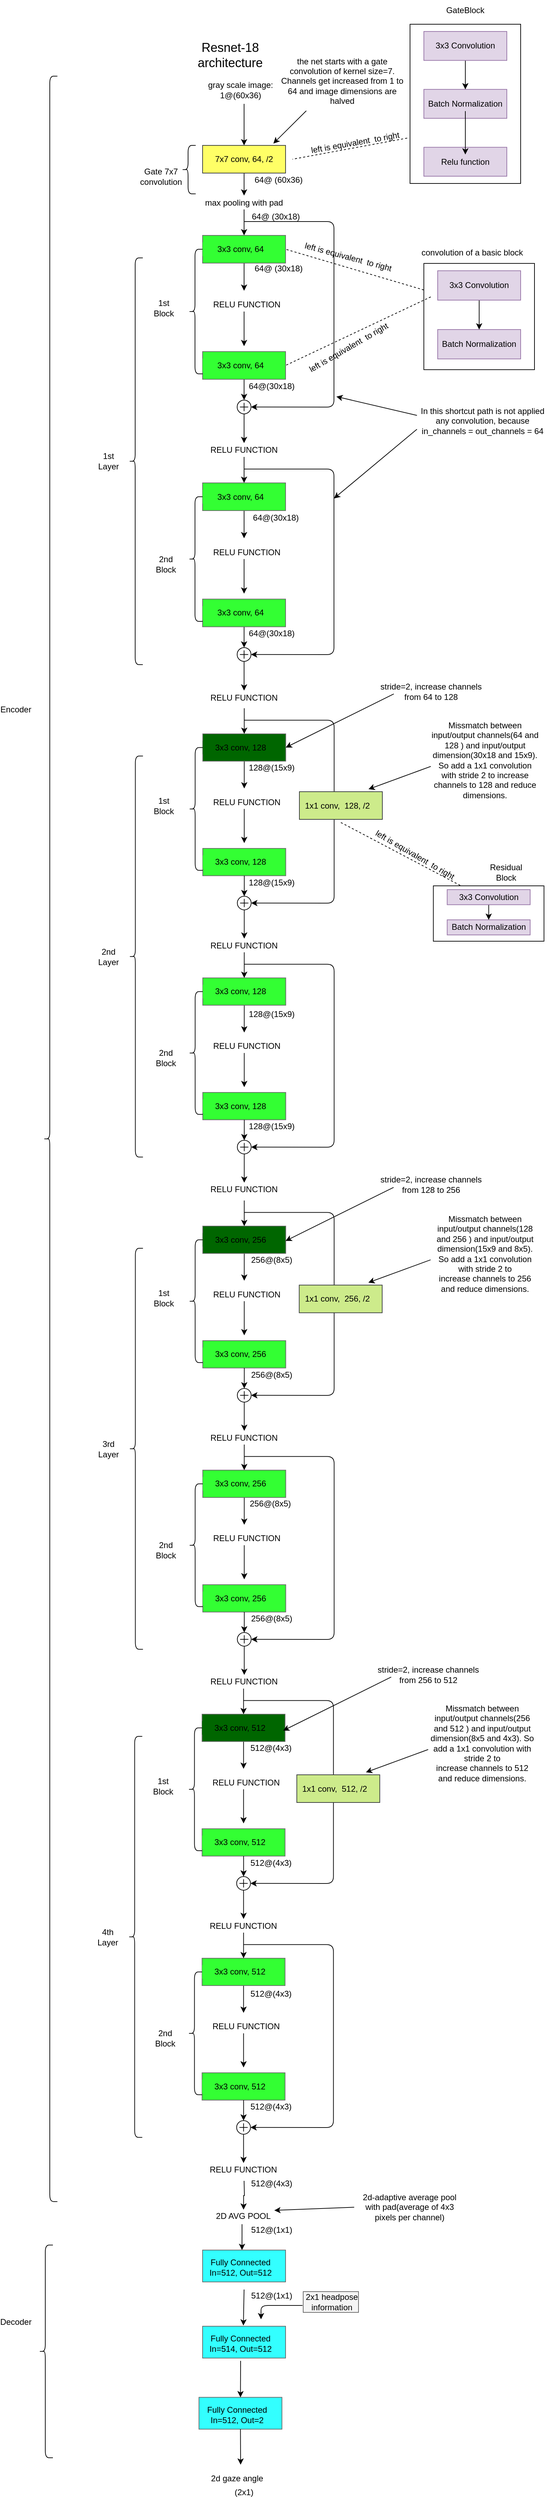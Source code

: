 <mxfile version="12.5.5" type="device"><diagram id="xhhnkMDeKkFUJhthhPfm" name="Page-1"><mxGraphModel dx="779" dy="1444" grid="1" gridSize="10" guides="1" tooltips="1" connect="1" arrows="1" fold="1" page="1" pageScale="1" pageWidth="827" pageHeight="1169" math="0" shadow="0"><root><mxCell id="0"/><mxCell id="1" parent="0"/><mxCell id="JVHLpvTzayAFKo3JVaKi-54" style="edgeStyle=orthogonalEdgeStyle;rounded=0;orthogonalLoop=1;jettySize=auto;html=1;exitX=0.5;exitY=1;exitDx=0;exitDy=0;" parent="1" source="JVHLpvTzayAFKo3JVaKi-1" edge="1"><mxGeometry relative="1" as="geometry"><mxPoint x="380" y="370" as="targetPoint"/></mxGeometry></mxCell><mxCell id="JVHLpvTzayAFKo3JVaKi-1" value="" style="rounded=0;whiteSpace=wrap;html=1;fillColor=#33FF33;strokeColor=#666666;fontColor=#333333;" parent="1" vertex="1"><mxGeometry x="320" y="290" width="120" height="40" as="geometry"/></mxCell><mxCell id="JVHLpvTzayAFKo3JVaKi-98" style="edgeStyle=orthogonalEdgeStyle;rounded=0;orthogonalLoop=1;jettySize=auto;html=1;entryX=0.5;entryY=0;entryDx=0;entryDy=0;entryPerimeter=0;" parent="1" source="JVHLpvTzayAFKo3JVaKi-2" target="JVHLpvTzayAFKo3JVaKi-93" edge="1"><mxGeometry relative="1" as="geometry"/></mxCell><mxCell id="JVHLpvTzayAFKo3JVaKi-2" value="" style="rounded=0;whiteSpace=wrap;html=1;fillColor=#33FF33;strokeColor=#666666;fontColor=#333333;" parent="1" vertex="1"><mxGeometry x="320" y="457.82" width="120" height="40" as="geometry"/></mxCell><mxCell id="JVHLpvTzayAFKo3JVaKi-7" value="&lt;font style=&quot;font-size: 18px&quot;&gt;Resnet-18 architecture&lt;/font&gt;" style="text;html=1;strokeColor=none;fillColor=none;align=center;verticalAlign=middle;whiteSpace=wrap;rounded=0;" parent="1" vertex="1"><mxGeometry x="280" y="20" width="160" height="20" as="geometry"/></mxCell><mxCell id="JVHLpvTzayAFKo3JVaKi-11" value="" style="endArrow=classic;html=1;entryX=0.5;entryY=0;entryDx=0;entryDy=0;" parent="1" edge="1"><mxGeometry width="50" height="50" relative="1" as="geometry"><mxPoint x="380" y="100" as="sourcePoint"/><mxPoint x="380" y="160" as="targetPoint"/></mxGeometry></mxCell><mxCell id="JVHLpvTzayAFKo3JVaKi-214" style="edgeStyle=orthogonalEdgeStyle;rounded=0;orthogonalLoop=1;jettySize=auto;html=1;entryX=0.5;entryY=0;entryDx=0;entryDy=0;" parent="1" source="JVHLpvTzayAFKo3JVaKi-12" target="JVHLpvTzayAFKo3JVaKi-43" edge="1"><mxGeometry relative="1" as="geometry"/></mxCell><mxCell id="JVHLpvTzayAFKo3JVaKi-12" value="7x7 conv, 64, /2" style="text;html=1;strokeColor=#36393d;fillColor=#FFFF66;align=center;verticalAlign=middle;whiteSpace=wrap;rounded=0;" parent="1" vertex="1"><mxGeometry x="320" y="160" width="120" height="40" as="geometry"/></mxCell><mxCell id="JVHLpvTzayAFKo3JVaKi-14" value="&lt;div&gt;gray scale image:&lt;/div&gt;&lt;div&gt;1@(60x36)&lt;/div&gt;" style="text;html=1;strokeColor=none;fillColor=none;align=center;verticalAlign=middle;whiteSpace=wrap;rounded=0;" parent="1" vertex="1"><mxGeometry x="310" y="70" width="130" height="20" as="geometry"/></mxCell><mxCell id="JVHLpvTzayAFKo3JVaKi-17" value="3x3 conv, 64" style="text;html=1;strokeColor=none;fillColor=#33FF33;align=center;verticalAlign=middle;whiteSpace=wrap;rounded=0;" parent="1" vertex="1"><mxGeometry x="320" y="300" width="110" height="20" as="geometry"/></mxCell><mxCell id="JVHLpvTzayAFKo3JVaKi-18" value="3x3 conv, 64" style="text;html=1;strokeColor=none;fillColor=#33FF33;align=center;verticalAlign=middle;whiteSpace=wrap;rounded=0;" parent="1" vertex="1"><mxGeometry x="320" y="467.82" width="110" height="20" as="geometry"/></mxCell><mxCell id="JVHLpvTzayAFKo3JVaKi-211" style="edgeStyle=orthogonalEdgeStyle;rounded=0;orthogonalLoop=1;jettySize=auto;html=1;entryX=0.5;entryY=0;entryDx=0;entryDy=0;" parent="1" source="JVHLpvTzayAFKo3JVaKi-43" target="JVHLpvTzayAFKo3JVaKi-1" edge="1"><mxGeometry relative="1" as="geometry"/></mxCell><mxCell id="JVHLpvTzayAFKo3JVaKi-43" value="max pooling with pad" style="text;html=1;strokeColor=none;fillColor=none;align=center;verticalAlign=middle;whiteSpace=wrap;rounded=0;" parent="1" vertex="1"><mxGeometry x="320" y="232.5" width="120" height="20" as="geometry"/></mxCell><mxCell id="JVHLpvTzayAFKo3JVaKi-46" value="" style="shape=curlyBracket;whiteSpace=wrap;html=1;rounded=1;size=0.45;" parent="1" vertex="1"><mxGeometry x="290" y="160" width="20" height="70" as="geometry"/></mxCell><mxCell id="JVHLpvTzayAFKo3JVaKi-47" value="&lt;div&gt;Gate 7x7&lt;/div&gt;&lt;div&gt;convolution&lt;br&gt;&lt;/div&gt;" style="text;html=1;strokeColor=none;fillColor=none;align=center;verticalAlign=middle;whiteSpace=wrap;rounded=0;" parent="1" vertex="1"><mxGeometry x="240" y="190" width="40" height="30" as="geometry"/></mxCell><mxCell id="JVHLpvTzayAFKo3JVaKi-56" value="&lt;div&gt;1st Block&lt;br&gt;&lt;/div&gt;" style="text;html=1;strokeColor=none;fillColor=none;align=center;verticalAlign=middle;whiteSpace=wrap;rounded=0;" parent="1" vertex="1"><mxGeometry x="243.5" y="380" width="40" height="30" as="geometry"/></mxCell><mxCell id="JVHLpvTzayAFKo3JVaKi-58" value="" style="shape=curlyBracket;whiteSpace=wrap;html=1;rounded=1;size=0.45;" parent="1" vertex="1"><mxGeometry x="300" y="310" width="20" height="180" as="geometry"/></mxCell><mxCell id="JVHLpvTzayAFKo3JVaKi-60" value="" style="shape=curlyBracket;whiteSpace=wrap;html=1;rounded=1;size=0.45;" parent="1" vertex="1"><mxGeometry x="90" y="60" width="20" height="3070" as="geometry"/></mxCell><mxCell id="JVHLpvTzayAFKo3JVaKi-61" value="Encoder" style="text;html=1;strokeColor=none;fillColor=none;align=center;verticalAlign=middle;whiteSpace=wrap;rounded=0;" parent="1" vertex="1"><mxGeometry x="30" y="960" width="40" height="30" as="geometry"/></mxCell><mxCell id="JVHLpvTzayAFKo3JVaKi-67" value="2d gaze angle" style="text;html=1;strokeColor=none;fillColor=none;align=center;verticalAlign=middle;whiteSpace=wrap;rounded=0;" parent="1" vertex="1"><mxGeometry x="309.75" y="3520" width="120" height="20" as="geometry"/></mxCell><mxCell id="JVHLpvTzayAFKo3JVaKi-73" value="" style="shape=curlyBracket;whiteSpace=wrap;html=1;rounded=1;size=0.45;" parent="1" vertex="1"><mxGeometry x="83.5" y="3192.69" width="20" height="307.31" as="geometry"/></mxCell><mxCell id="JVHLpvTzayAFKo3JVaKi-74" value="Decoder" style="text;html=1;strokeColor=none;fillColor=none;align=center;verticalAlign=middle;whiteSpace=wrap;rounded=0;" parent="1" vertex="1"><mxGeometry x="30" y="3288.69" width="40" height="30" as="geometry"/></mxCell><mxCell id="JVHLpvTzayAFKo3JVaKi-195" style="edgeStyle=orthogonalEdgeStyle;rounded=0;orthogonalLoop=1;jettySize=auto;html=1;entryX=0.5;entryY=0;entryDx=0;entryDy=0;" parent="1" source="JVHLpvTzayAFKo3JVaKi-93" target="JVHLpvTzayAFKo3JVaKi-156" edge="1"><mxGeometry relative="1" as="geometry"/></mxCell><mxCell id="JVHLpvTzayAFKo3JVaKi-93" value="" style="verticalLabelPosition=bottom;shadow=0;dashed=0;align=center;html=1;verticalAlign=top;shape=mxgraph.electrical.abstract.summation_point;" parent="1" vertex="1"><mxGeometry x="370" y="527.82" width="20" height="20" as="geometry"/></mxCell><mxCell id="JVHLpvTzayAFKo3JVaKi-151" value="" style="endArrow=classic;html=1;entryX=1;entryY=0.5;entryDx=0;entryDy=0;entryPerimeter=0;" parent="1" target="JVHLpvTzayAFKo3JVaKi-93" edge="1"><mxGeometry width="50" height="50" relative="1" as="geometry"><mxPoint x="380" y="270" as="sourcePoint"/><mxPoint x="510" y="329.5" as="targetPoint"/><Array as="points"><mxPoint x="510" y="270"/><mxPoint x="510" y="538"/></Array></mxGeometry></mxCell><mxCell id="JVHLpvTzayAFKo3JVaKi-156" value="RELU FUNCTION" style="text;html=1;strokeColor=none;fillColor=none;align=center;verticalAlign=middle;whiteSpace=wrap;rounded=0;" parent="1" vertex="1"><mxGeometry x="320" y="590.0" width="120" height="20" as="geometry"/></mxCell><mxCell id="JVHLpvTzayAFKo3JVaKi-171" style="edgeStyle=orthogonalEdgeStyle;rounded=0;orthogonalLoop=1;jettySize=auto;html=1;exitX=0.142;exitY=0.069;exitDx=0;exitDy=0;exitPerimeter=0;" parent="1" source="aDUI-p-26D18cm45Flvb-468" edge="1"><mxGeometry relative="1" as="geometry"><mxPoint x="377" y="3200" as="targetPoint"/><mxPoint x="366.33" y="3260" as="sourcePoint"/></mxGeometry></mxCell><mxCell id="JVHLpvTzayAFKo3JVaKi-178" value="64@ (60x36)" style="text;html=1;strokeColor=none;fillColor=none;align=center;verticalAlign=middle;whiteSpace=wrap;rounded=0;" parent="1" vertex="1"><mxGeometry x="370" y="200" width="120" height="20" as="geometry"/></mxCell><mxCell id="JVHLpvTzayAFKo3JVaKi-179" value="64@(30x18)" style="text;html=1;strokeColor=none;fillColor=none;align=center;verticalAlign=middle;whiteSpace=wrap;rounded=0;" parent="1" vertex="1"><mxGeometry x="360" y="497.82" width="120" height="20" as="geometry"/></mxCell><mxCell id="JVHLpvTzayAFKo3JVaKi-185" value="(2x1)" style="text;html=1;strokeColor=none;fillColor=none;align=center;verticalAlign=middle;whiteSpace=wrap;rounded=0;" parent="1" vertex="1"><mxGeometry x="319.75" y="3540" width="120" height="20" as="geometry"/></mxCell><mxCell id="JVHLpvTzayAFKo3JVaKi-205" value="&lt;div&gt;left is equivalent&amp;nbsp; to right&lt;br&gt;&lt;/div&gt;&lt;div&gt;&lt;br&gt;&lt;/div&gt;" style="text;html=1;strokeColor=none;fillColor=none;align=center;verticalAlign=middle;whiteSpace=wrap;rounded=0;rotation=-10;" parent="1" vertex="1"><mxGeometry x="467" y="135" width="150" height="55" as="geometry"/></mxCell><mxCell id="aDUI-p-26D18cm45Flvb-2" value="" style="group" vertex="1" connectable="0" parent="1"><mxGeometry x="620" y="-15" width="160" height="230" as="geometry"/></mxCell><mxCell id="aDUI-p-26D18cm45Flvb-3" value="" style="rounded=0;whiteSpace=wrap;html=1;" vertex="1" parent="aDUI-p-26D18cm45Flvb-2"><mxGeometry width="160" height="230.0" as="geometry"/></mxCell><mxCell id="aDUI-p-26D18cm45Flvb-4" value="" style="group" vertex="1" connectable="0" parent="aDUI-p-26D18cm45Flvb-2"><mxGeometry x="20" y="10.455" width="120" height="209.091" as="geometry"/></mxCell><mxCell id="aDUI-p-26D18cm45Flvb-5" value="" style="rounded=0;whiteSpace=wrap;html=1;fillColor=#e1d5e7;strokeColor=#9673a6;" vertex="1" parent="aDUI-p-26D18cm45Flvb-4"><mxGeometry y="83.636" width="120" height="41.818" as="geometry"/></mxCell><mxCell id="aDUI-p-26D18cm45Flvb-6" value="" style="rounded=0;whiteSpace=wrap;html=1;fillColor=#e1d5e7;strokeColor=#9673a6;" vertex="1" parent="aDUI-p-26D18cm45Flvb-4"><mxGeometry y="167.273" width="120" height="41.818" as="geometry"/></mxCell><mxCell id="aDUI-p-26D18cm45Flvb-7" value="" style="edgeStyle=orthogonalEdgeStyle;rounded=0;orthogonalLoop=1;jettySize=auto;html=1;" edge="1" parent="aDUI-p-26D18cm45Flvb-4" source="aDUI-p-26D18cm45Flvb-8" target="aDUI-p-26D18cm45Flvb-5"><mxGeometry relative="1" as="geometry"/></mxCell><mxCell id="aDUI-p-26D18cm45Flvb-8" value="" style="rounded=0;whiteSpace=wrap;html=1;fillColor=#e1d5e7;strokeColor=#9673a6;" vertex="1" parent="aDUI-p-26D18cm45Flvb-4"><mxGeometry width="120" height="41.818" as="geometry"/></mxCell><mxCell id="aDUI-p-26D18cm45Flvb-9" value="3x3 Convolution" style="text;html=1;strokeColor=none;fillColor=none;align=center;verticalAlign=middle;whiteSpace=wrap;rounded=0;" vertex="1" parent="aDUI-p-26D18cm45Flvb-4"><mxGeometry y="10.455" width="120" height="20.909" as="geometry"/></mxCell><mxCell id="aDUI-p-26D18cm45Flvb-10" value="Batch Normalization" style="text;html=1;strokeColor=none;fillColor=none;align=center;verticalAlign=middle;whiteSpace=wrap;rounded=0;" vertex="1" parent="aDUI-p-26D18cm45Flvb-4"><mxGeometry y="94.091" width="120" height="20.909" as="geometry"/></mxCell><mxCell id="aDUI-p-26D18cm45Flvb-11" value="Relu function" style="text;html=1;strokeColor=none;fillColor=none;align=center;verticalAlign=middle;whiteSpace=wrap;rounded=0;" vertex="1" parent="aDUI-p-26D18cm45Flvb-4"><mxGeometry y="177.727" width="120" height="20.909" as="geometry"/></mxCell><mxCell id="aDUI-p-26D18cm45Flvb-12" value="" style="edgeStyle=orthogonalEdgeStyle;rounded=0;orthogonalLoop=1;jettySize=auto;html=1;" edge="1" parent="aDUI-p-26D18cm45Flvb-4" source="aDUI-p-26D18cm45Flvb-10" target="aDUI-p-26D18cm45Flvb-11"><mxGeometry relative="1" as="geometry"/></mxCell><mxCell id="aDUI-p-26D18cm45Flvb-13" value="&lt;div&gt;GateBlock&lt;br&gt;&lt;/div&gt;" style="text;html=1;strokeColor=none;fillColor=none;align=center;verticalAlign=middle;whiteSpace=wrap;rounded=0;" vertex="1" parent="1"><mxGeometry x="630" y="-50" width="140" height="30" as="geometry"/></mxCell><mxCell id="aDUI-p-26D18cm45Flvb-14" value="" style="endArrow=none;dashed=1;html=1;exitX=1;exitY=0.5;exitDx=0;exitDy=0;" edge="1" parent="1" source="JVHLpvTzayAFKo3JVaKi-205"><mxGeometry width="50" height="50" relative="1" as="geometry"><mxPoint x="560" y="280" as="sourcePoint"/><mxPoint x="450" y="180" as="targetPoint"/></mxGeometry></mxCell><mxCell id="aDUI-p-26D18cm45Flvb-52" value="&lt;div&gt;left is equivalent&amp;nbsp; to right&lt;br&gt;&lt;/div&gt;&lt;div&gt;&lt;br&gt;&lt;/div&gt;" style="text;html=1;strokeColor=none;fillColor=none;align=center;verticalAlign=middle;whiteSpace=wrap;rounded=0;rotation=15;" vertex="1" parent="1"><mxGeometry x="453.5" y="300.0" width="150" height="55" as="geometry"/></mxCell><mxCell id="aDUI-p-26D18cm45Flvb-53" value="" style="endArrow=none;dashed=1;html=1;exitX=0;exitY=0.25;exitDx=0;exitDy=0;entryX=1;entryY=0.5;entryDx=0;entryDy=0;" edge="1" parent="1" source="aDUI-p-26D18cm45Flvb-21" target="JVHLpvTzayAFKo3JVaKi-1"><mxGeometry width="50" height="50" relative="1" as="geometry"><mxPoint x="646.26" y="407.43" as="sourcePoint"/><mxPoint x="437.75" y="400" as="targetPoint"/></mxGeometry></mxCell><mxCell id="JVHLpvTzayAFKo3JVaKi-114" value="" style="group" parent="1" vertex="1" connectable="0"><mxGeometry x="650" y="363.96" width="160" height="121.827" as="geometry"/></mxCell><mxCell id="aDUI-p-26D18cm45Flvb-31" value="convolution of a basic block" style="text;html=1;strokeColor=none;fillColor=none;align=center;verticalAlign=middle;whiteSpace=wrap;rounded=0;" vertex="1" parent="1"><mxGeometry x="620" y="300.001" width="180" height="30.457" as="geometry"/></mxCell><mxCell id="aDUI-p-26D18cm45Flvb-21" value="" style="rounded=0;whiteSpace=wrap;html=1;" vertex="1" parent="1"><mxGeometry x="640" y="330.46" width="160" height="153.5" as="geometry"/></mxCell><mxCell id="aDUI-p-26D18cm45Flvb-23" value="" style="rounded=0;whiteSpace=wrap;html=1;fillColor=#e1d5e7;strokeColor=#9673a6;" vertex="1" parent="1"><mxGeometry x="660" y="425.981" width="120" height="42.455" as="geometry"/></mxCell><mxCell id="aDUI-p-26D18cm45Flvb-25" value="" style="edgeStyle=orthogonalEdgeStyle;rounded=0;orthogonalLoop=1;jettySize=auto;html=1;" edge="1" parent="1" source="aDUI-p-26D18cm45Flvb-26" target="aDUI-p-26D18cm45Flvb-23"><mxGeometry relative="1" as="geometry"/></mxCell><mxCell id="aDUI-p-26D18cm45Flvb-26" value="" style="rounded=0;whiteSpace=wrap;html=1;fillColor=#e1d5e7;strokeColor=#9673a6;" vertex="1" parent="1"><mxGeometry x="660" y="341.071" width="120" height="42.455" as="geometry"/></mxCell><mxCell id="aDUI-p-26D18cm45Flvb-27" value="3x3 Convolution" style="text;html=1;strokeColor=none;fillColor=none;align=center;verticalAlign=middle;whiteSpace=wrap;rounded=0;" vertex="1" parent="1"><mxGeometry x="660" y="351.685" width="120" height="21.228" as="geometry"/></mxCell><mxCell id="aDUI-p-26D18cm45Flvb-28" value="Batch Normalization" style="text;html=1;strokeColor=none;fillColor=none;align=center;verticalAlign=middle;whiteSpace=wrap;rounded=0;" vertex="1" parent="1"><mxGeometry x="660" y="436.595" width="120" height="21.228" as="geometry"/></mxCell><mxCell id="aDUI-p-26D18cm45Flvb-60" value="RELU FUNCTION" style="text;html=1;strokeColor=none;fillColor=none;align=center;verticalAlign=middle;whiteSpace=wrap;rounded=0;" vertex="1" parent="1"><mxGeometry x="323.5" y="380.0" width="120" height="20" as="geometry"/></mxCell><mxCell id="aDUI-p-26D18cm45Flvb-62" style="edgeStyle=orthogonalEdgeStyle;rounded=0;orthogonalLoop=1;jettySize=auto;html=1;" edge="1" parent="1"><mxGeometry relative="1" as="geometry"><mxPoint x="380" y="400" as="sourcePoint"/><mxPoint x="380" y="450" as="targetPoint"/></mxGeometry></mxCell><mxCell id="aDUI-p-26D18cm45Flvb-63" value="" style="endArrow=none;dashed=1;html=1;exitX=0;exitY=0.25;exitDx=0;exitDy=0;entryX=1;entryY=0.5;entryDx=0;entryDy=0;" edge="1" parent="1" target="JVHLpvTzayAFKo3JVaKi-2"><mxGeometry width="50" height="50" relative="1" as="geometry"><mxPoint x="650" y="378.835" as="sourcePoint"/><mxPoint x="450" y="320" as="targetPoint"/></mxGeometry></mxCell><mxCell id="aDUI-p-26D18cm45Flvb-65" value="&lt;div&gt;left is equivalent&amp;nbsp; to right&lt;br&gt;&lt;/div&gt;&lt;div&gt;&lt;br&gt;&lt;/div&gt;" style="text;html=1;strokeColor=none;fillColor=none;align=center;verticalAlign=middle;whiteSpace=wrap;rounded=0;rotation=-30;" vertex="1" parent="1"><mxGeometry x="460" y="430.79" width="150" height="55" as="geometry"/></mxCell><mxCell id="aDUI-p-26D18cm45Flvb-68" value="" style="endArrow=classic;html=1;" edge="1" parent="1"><mxGeometry width="50" height="50" relative="1" as="geometry"><mxPoint x="630" y="550" as="sourcePoint"/><mxPoint x="513.5" y="522.82" as="targetPoint"/></mxGeometry></mxCell><mxCell id="aDUI-p-26D18cm45Flvb-69" value="In this shortcut path is not applied any convolution, because in_channels = out_channels = 64" style="text;html=1;strokeColor=none;fillColor=none;align=center;verticalAlign=middle;whiteSpace=wrap;rounded=0;" vertex="1" parent="1"><mxGeometry x="630" y="547.82" width="190" height="20" as="geometry"/></mxCell><mxCell id="aDUI-p-26D18cm45Flvb-80" value="&lt;div&gt;2nd Block&lt;br&gt;&lt;/div&gt;" style="text;html=1;strokeColor=none;fillColor=none;align=center;verticalAlign=middle;whiteSpace=wrap;rounded=0;" vertex="1" parent="1"><mxGeometry x="246.75" y="750" width="40" height="30" as="geometry"/></mxCell><mxCell id="aDUI-p-26D18cm45Flvb-94" style="edgeStyle=orthogonalEdgeStyle;rounded=0;orthogonalLoop=1;jettySize=auto;html=1;exitX=0.5;exitY=1;exitDx=0;exitDy=0;" edge="1" parent="1" source="aDUI-p-26D18cm45Flvb-95"><mxGeometry relative="1" as="geometry"><mxPoint x="380" y="727.5" as="targetPoint"/></mxGeometry></mxCell><mxCell id="aDUI-p-26D18cm45Flvb-95" value="" style="rounded=0;whiteSpace=wrap;html=1;fillColor=#33FF33;strokeColor=#666666;fontColor=#333333;" vertex="1" parent="1"><mxGeometry x="320" y="647.5" width="120" height="40" as="geometry"/></mxCell><mxCell id="aDUI-p-26D18cm45Flvb-96" style="edgeStyle=orthogonalEdgeStyle;rounded=0;orthogonalLoop=1;jettySize=auto;html=1;entryX=0.5;entryY=0;entryDx=0;entryDy=0;entryPerimeter=0;" edge="1" parent="1" source="aDUI-p-26D18cm45Flvb-97" target="aDUI-p-26D18cm45Flvb-104"><mxGeometry relative="1" as="geometry"/></mxCell><mxCell id="aDUI-p-26D18cm45Flvb-97" value="" style="rounded=0;whiteSpace=wrap;html=1;fillColor=#33FF33;strokeColor=#666666;fontColor=#333333;" vertex="1" parent="1"><mxGeometry x="320" y="815.32" width="120" height="40" as="geometry"/></mxCell><mxCell id="aDUI-p-26D18cm45Flvb-98" value="3x3 conv, 64" style="text;html=1;strokeColor=none;fillColor=#33FF33;align=center;verticalAlign=middle;whiteSpace=wrap;rounded=0;" vertex="1" parent="1"><mxGeometry x="320" y="657.5" width="110" height="20" as="geometry"/></mxCell><mxCell id="aDUI-p-26D18cm45Flvb-99" value="3x3 conv, 64" style="text;html=1;strokeColor=none;fillColor=#33FF33;align=center;verticalAlign=middle;whiteSpace=wrap;rounded=0;" vertex="1" parent="1"><mxGeometry x="320" y="825.32" width="110" height="20" as="geometry"/></mxCell><mxCell id="aDUI-p-26D18cm45Flvb-100" style="edgeStyle=orthogonalEdgeStyle;rounded=0;orthogonalLoop=1;jettySize=auto;html=1;entryX=0.5;entryY=0;entryDx=0;entryDy=0;" edge="1" parent="1" target="aDUI-p-26D18cm45Flvb-95"><mxGeometry relative="1" as="geometry"><mxPoint x="380" y="610" as="sourcePoint"/></mxGeometry></mxCell><mxCell id="aDUI-p-26D18cm45Flvb-102" value="" style="shape=curlyBracket;whiteSpace=wrap;html=1;rounded=1;size=0.45;" vertex="1" parent="1"><mxGeometry x="300" y="667.5" width="20" height="180" as="geometry"/></mxCell><mxCell id="aDUI-p-26D18cm45Flvb-103" style="edgeStyle=orthogonalEdgeStyle;rounded=0;orthogonalLoop=1;jettySize=auto;html=1;entryX=0.5;entryY=0;entryDx=0;entryDy=0;" edge="1" parent="1" source="aDUI-p-26D18cm45Flvb-104" target="aDUI-p-26D18cm45Flvb-106"><mxGeometry relative="1" as="geometry"/></mxCell><mxCell id="aDUI-p-26D18cm45Flvb-104" value="" style="verticalLabelPosition=bottom;shadow=0;dashed=0;align=center;html=1;verticalAlign=top;shape=mxgraph.electrical.abstract.summation_point;" vertex="1" parent="1"><mxGeometry x="370" y="885.32" width="20" height="20" as="geometry"/></mxCell><mxCell id="aDUI-p-26D18cm45Flvb-105" value="" style="endArrow=classic;html=1;entryX=1;entryY=0.5;entryDx=0;entryDy=0;entryPerimeter=0;" edge="1" parent="1" target="aDUI-p-26D18cm45Flvb-104"><mxGeometry width="50" height="50" relative="1" as="geometry"><mxPoint x="380" y="627.5" as="sourcePoint"/><mxPoint x="510" y="687" as="targetPoint"/><Array as="points"><mxPoint x="510" y="627.5"/><mxPoint x="510" y="895.5"/></Array></mxGeometry></mxCell><mxCell id="aDUI-p-26D18cm45Flvb-106" value="RELU FUNCTION" style="text;html=1;strokeColor=none;fillColor=none;align=center;verticalAlign=middle;whiteSpace=wrap;rounded=0;" vertex="1" parent="1"><mxGeometry x="320" y="947.5" width="120" height="20" as="geometry"/></mxCell><mxCell id="aDUI-p-26D18cm45Flvb-107" value="64@(30x18)" style="text;html=1;strokeColor=none;fillColor=none;align=center;verticalAlign=middle;whiteSpace=wrap;rounded=0;" vertex="1" parent="1"><mxGeometry x="360" y="855.32" width="120" height="20" as="geometry"/></mxCell><mxCell id="aDUI-p-26D18cm45Flvb-108" value="RELU FUNCTION" style="text;html=1;strokeColor=none;fillColor=none;align=center;verticalAlign=middle;whiteSpace=wrap;rounded=0;" vertex="1" parent="1"><mxGeometry x="323.5" y="737.5" width="120" height="20" as="geometry"/></mxCell><mxCell id="aDUI-p-26D18cm45Flvb-109" style="edgeStyle=orthogonalEdgeStyle;rounded=0;orthogonalLoop=1;jettySize=auto;html=1;" edge="1" parent="1"><mxGeometry relative="1" as="geometry"><mxPoint x="380" y="757.5" as="sourcePoint"/><mxPoint x="380" y="807.5" as="targetPoint"/></mxGeometry></mxCell><mxCell id="aDUI-p-26D18cm45Flvb-110" value="" style="endArrow=classic;html=1;" edge="1" parent="1"><mxGeometry width="50" height="50" relative="1" as="geometry"><mxPoint x="630" y="570" as="sourcePoint"/><mxPoint x="510" y="670" as="targetPoint"/></mxGeometry></mxCell><mxCell id="aDUI-p-26D18cm45Flvb-111" value="" style="shape=curlyBracket;whiteSpace=wrap;html=1;rounded=1;size=0.45;" vertex="1" parent="1"><mxGeometry x="213.5" y="322.46" width="20" height="587.54" as="geometry"/></mxCell><mxCell id="aDUI-p-26D18cm45Flvb-112" value="&lt;div&gt;1st&lt;/div&gt;&lt;div&gt;Layer&lt;br&gt;&lt;/div&gt;" style="text;html=1;strokeColor=none;fillColor=none;align=center;verticalAlign=middle;whiteSpace=wrap;rounded=0;" vertex="1" parent="1"><mxGeometry x="163.5" y="601.23" width="40" height="30" as="geometry"/></mxCell><mxCell id="aDUI-p-26D18cm45Flvb-255" value="" style="group" vertex="1" connectable="0" parent="1"><mxGeometry x="163.75" y="973" width="650" height="705" as="geometry"/></mxCell><mxCell id="aDUI-p-26D18cm45Flvb-252" value="" style="group" vertex="1" connectable="0" parent="aDUI-p-26D18cm45Flvb-255"><mxGeometry width="650" height="705" as="geometry"/></mxCell><mxCell id="aDUI-p-26D18cm45Flvb-251" value="" style="group" vertex="1" connectable="0" parent="aDUI-p-26D18cm45Flvb-252"><mxGeometry width="650" height="705" as="geometry"/></mxCell><mxCell id="aDUI-p-26D18cm45Flvb-203" style="edgeStyle=orthogonalEdgeStyle;rounded=0;orthogonalLoop=1;jettySize=auto;html=1;exitX=0.5;exitY=1;exitDx=0;exitDy=0;" edge="1" parent="aDUI-p-26D18cm45Flvb-251" source="aDUI-p-26D18cm45Flvb-204"><mxGeometry relative="1" as="geometry"><mxPoint x="216.5" y="115.857" as="targetPoint"/></mxGeometry></mxCell><mxCell id="aDUI-p-26D18cm45Flvb-204" value="" style="rounded=0;whiteSpace=wrap;html=1;fillColor=#006600;strokeColor=#666666;fontColor=#333333;" vertex="1" parent="aDUI-p-26D18cm45Flvb-251"><mxGeometry x="156.5" y="36.976" width="120" height="39.441" as="geometry"/></mxCell><mxCell id="aDUI-p-26D18cm45Flvb-206" value="" style="rounded=0;whiteSpace=wrap;html=1;fillColor=#33FF33;strokeColor=#666666;fontColor=#333333;" vertex="1" parent="aDUI-p-26D18cm45Flvb-251"><mxGeometry x="156.5" y="202.448" width="120" height="39.441" as="geometry"/></mxCell><mxCell id="aDUI-p-26D18cm45Flvb-207" value="3x3 conv, 128" style="text;html=1;strokeColor=none;fillColor=#006600;align=center;verticalAlign=middle;whiteSpace=wrap;rounded=0;" vertex="1" parent="aDUI-p-26D18cm45Flvb-251"><mxGeometry x="156.5" y="46.836" width="110" height="19.72" as="geometry"/></mxCell><mxCell id="aDUI-p-26D18cm45Flvb-208" value="3x3 conv, 128" style="text;html=1;strokeColor=none;fillColor=#33FF33;align=center;verticalAlign=middle;whiteSpace=wrap;rounded=0;" vertex="1" parent="aDUI-p-26D18cm45Flvb-251"><mxGeometry x="156.5" y="212.309" width="110" height="19.72" as="geometry"/></mxCell><mxCell id="aDUI-p-26D18cm45Flvb-209" style="edgeStyle=orthogonalEdgeStyle;rounded=0;orthogonalLoop=1;jettySize=auto;html=1;entryX=0.5;entryY=0;entryDx=0;entryDy=0;" edge="1" parent="aDUI-p-26D18cm45Flvb-251" target="aDUI-p-26D18cm45Flvb-204"><mxGeometry relative="1" as="geometry"><mxPoint x="216.5" as="sourcePoint"/></mxGeometry></mxCell><mxCell id="aDUI-p-26D18cm45Flvb-210" value="&lt;div&gt;1st Block&lt;br&gt;&lt;/div&gt;" style="text;html=1;strokeColor=none;fillColor=none;align=center;verticalAlign=middle;whiteSpace=wrap;rounded=0;" vertex="1" parent="aDUI-p-26D18cm45Flvb-251"><mxGeometry x="80" y="125.717" width="40" height="29.58" as="geometry"/></mxCell><mxCell id="aDUI-p-26D18cm45Flvb-211" value="" style="shape=curlyBracket;whiteSpace=wrap;html=1;rounded=1;size=0.45;" vertex="1" parent="aDUI-p-26D18cm45Flvb-251"><mxGeometry x="136.5" y="56.696" width="20" height="177.483" as="geometry"/></mxCell><mxCell id="aDUI-p-26D18cm45Flvb-213" value="" style="verticalLabelPosition=bottom;shadow=0;dashed=0;align=center;html=1;verticalAlign=top;shape=mxgraph.electrical.abstract.summation_point;" vertex="1" parent="aDUI-p-26D18cm45Flvb-251"><mxGeometry x="206.5" y="271.469" width="20" height="19.72" as="geometry"/></mxCell><mxCell id="aDUI-p-26D18cm45Flvb-205" style="edgeStyle=orthogonalEdgeStyle;rounded=0;orthogonalLoop=1;jettySize=auto;html=1;entryX=0.5;entryY=0;entryDx=0;entryDy=0;entryPerimeter=0;" edge="1" parent="aDUI-p-26D18cm45Flvb-251" source="aDUI-p-26D18cm45Flvb-206" target="aDUI-p-26D18cm45Flvb-213"><mxGeometry relative="1" as="geometry"/></mxCell><mxCell id="aDUI-p-26D18cm45Flvb-214" value="" style="endArrow=classic;html=1;entryX=1;entryY=0.5;entryDx=0;entryDy=0;entryPerimeter=0;" edge="1" parent="aDUI-p-26D18cm45Flvb-251" target="aDUI-p-26D18cm45Flvb-213"><mxGeometry width="50" height="50" relative="1" as="geometry"><mxPoint x="216.5" y="17.255" as="sourcePoint"/><mxPoint x="346.5" y="75.923" as="targetPoint"/><Array as="points"><mxPoint x="346.5" y="17.255"/><mxPoint x="346.5" y="281.507"/></Array></mxGeometry></mxCell><mxCell id="aDUI-p-26D18cm45Flvb-215" value="RELU FUNCTION" style="text;html=1;strokeColor=none;fillColor=none;align=center;verticalAlign=middle;whiteSpace=wrap;rounded=0;" vertex="1" parent="aDUI-p-26D18cm45Flvb-251"><mxGeometry x="156.5" y="332.78" width="120" height="19.72" as="geometry"/></mxCell><mxCell id="aDUI-p-26D18cm45Flvb-212" style="edgeStyle=orthogonalEdgeStyle;rounded=0;orthogonalLoop=1;jettySize=auto;html=1;entryX=0.5;entryY=0;entryDx=0;entryDy=0;" edge="1" parent="aDUI-p-26D18cm45Flvb-251" source="aDUI-p-26D18cm45Flvb-213" target="aDUI-p-26D18cm45Flvb-215"><mxGeometry relative="1" as="geometry"/></mxCell><mxCell id="aDUI-p-26D18cm45Flvb-216" value="128@(15x9)" style="text;html=1;strokeColor=none;fillColor=none;align=center;verticalAlign=middle;whiteSpace=wrap;rounded=0;" vertex="1" parent="aDUI-p-26D18cm45Flvb-251"><mxGeometry x="196.5" y="241.889" width="120" height="19.72" as="geometry"/></mxCell><mxCell id="aDUI-p-26D18cm45Flvb-227" value="RELU FUNCTION" style="text;html=1;strokeColor=none;fillColor=none;align=center;verticalAlign=middle;whiteSpace=wrap;rounded=0;" vertex="1" parent="aDUI-p-26D18cm45Flvb-251"><mxGeometry x="160" y="125.717" width="120" height="19.72" as="geometry"/></mxCell><mxCell id="aDUI-p-26D18cm45Flvb-228" style="edgeStyle=orthogonalEdgeStyle;rounded=0;orthogonalLoop=1;jettySize=auto;html=1;" edge="1" parent="aDUI-p-26D18cm45Flvb-251"><mxGeometry relative="1" as="geometry"><mxPoint x="216.5" y="145.437" as="sourcePoint"/><mxPoint x="216.5" y="194.738" as="targetPoint"/></mxGeometry></mxCell><mxCell id="aDUI-p-26D18cm45Flvb-232" value="&lt;div&gt;2nd Block&lt;br&gt;&lt;/div&gt;" style="text;html=1;strokeColor=none;fillColor=none;align=center;verticalAlign=middle;whiteSpace=wrap;rounded=0;" vertex="1" parent="aDUI-p-26D18cm45Flvb-251"><mxGeometry x="83.25" y="490.542" width="40" height="29.58" as="geometry"/></mxCell><mxCell id="aDUI-p-26D18cm45Flvb-233" style="edgeStyle=orthogonalEdgeStyle;rounded=0;orthogonalLoop=1;jettySize=auto;html=1;exitX=0.5;exitY=1;exitDx=0;exitDy=0;" edge="1" parent="aDUI-p-26D18cm45Flvb-251" source="aDUI-p-26D18cm45Flvb-234"><mxGeometry relative="1" as="geometry"><mxPoint x="216.5" y="468.357" as="targetPoint"/></mxGeometry></mxCell><mxCell id="aDUI-p-26D18cm45Flvb-234" value="" style="rounded=0;whiteSpace=wrap;html=1;fillColor=#33FF33;strokeColor=#666666;fontColor=#333333;" vertex="1" parent="aDUI-p-26D18cm45Flvb-251"><mxGeometry x="156.5" y="389.476" width="120" height="39.441" as="geometry"/></mxCell><mxCell id="aDUI-p-26D18cm45Flvb-236" value="" style="rounded=0;whiteSpace=wrap;html=1;fillColor=#33FF33;strokeColor=#666666;fontColor=#333333;" vertex="1" parent="aDUI-p-26D18cm45Flvb-251"><mxGeometry x="156.5" y="554.948" width="120" height="39.441" as="geometry"/></mxCell><mxCell id="aDUI-p-26D18cm45Flvb-237" value="3x3 conv, 128" style="text;html=1;strokeColor=none;fillColor=#33FF33;align=center;verticalAlign=middle;whiteSpace=wrap;rounded=0;" vertex="1" parent="aDUI-p-26D18cm45Flvb-251"><mxGeometry x="156.5" y="399.336" width="110" height="19.72" as="geometry"/></mxCell><mxCell id="aDUI-p-26D18cm45Flvb-238" value="3x3 conv, 128" style="text;html=1;strokeColor=none;fillColor=#33FF33;align=center;verticalAlign=middle;whiteSpace=wrap;rounded=0;" vertex="1" parent="aDUI-p-26D18cm45Flvb-251"><mxGeometry x="156.5" y="564.809" width="110" height="19.72" as="geometry"/></mxCell><mxCell id="aDUI-p-26D18cm45Flvb-239" style="edgeStyle=orthogonalEdgeStyle;rounded=0;orthogonalLoop=1;jettySize=auto;html=1;entryX=0.5;entryY=0;entryDx=0;entryDy=0;" edge="1" parent="aDUI-p-26D18cm45Flvb-251" target="aDUI-p-26D18cm45Flvb-234"><mxGeometry relative="1" as="geometry"><mxPoint x="216.5" y="352.5" as="sourcePoint"/></mxGeometry></mxCell><mxCell id="aDUI-p-26D18cm45Flvb-240" value="" style="shape=curlyBracket;whiteSpace=wrap;html=1;rounded=1;size=0.45;" vertex="1" parent="aDUI-p-26D18cm45Flvb-251"><mxGeometry x="136.5" y="409.196" width="20" height="177.483" as="geometry"/></mxCell><mxCell id="aDUI-p-26D18cm45Flvb-242" value="" style="verticalLabelPosition=bottom;shadow=0;dashed=0;align=center;html=1;verticalAlign=top;shape=mxgraph.electrical.abstract.summation_point;" vertex="1" parent="aDUI-p-26D18cm45Flvb-251"><mxGeometry x="206.5" y="623.969" width="20" height="19.72" as="geometry"/></mxCell><mxCell id="aDUI-p-26D18cm45Flvb-235" style="edgeStyle=orthogonalEdgeStyle;rounded=0;orthogonalLoop=1;jettySize=auto;html=1;entryX=0.5;entryY=0;entryDx=0;entryDy=0;entryPerimeter=0;" edge="1" parent="aDUI-p-26D18cm45Flvb-251" source="aDUI-p-26D18cm45Flvb-236" target="aDUI-p-26D18cm45Flvb-242"><mxGeometry relative="1" as="geometry"/></mxCell><mxCell id="aDUI-p-26D18cm45Flvb-243" value="" style="endArrow=classic;html=1;entryX=1;entryY=0.5;entryDx=0;entryDy=0;entryPerimeter=0;" edge="1" parent="aDUI-p-26D18cm45Flvb-251" target="aDUI-p-26D18cm45Flvb-242"><mxGeometry width="50" height="50" relative="1" as="geometry"><mxPoint x="216.5" y="369.755" as="sourcePoint"/><mxPoint x="346.5" y="428.423" as="targetPoint"/><Array as="points"><mxPoint x="346.5" y="369.755"/><mxPoint x="346.5" y="634.007"/></Array></mxGeometry></mxCell><mxCell id="aDUI-p-26D18cm45Flvb-244" value="RELU FUNCTION" style="text;html=1;strokeColor=none;fillColor=none;align=center;verticalAlign=middle;whiteSpace=wrap;rounded=0;" vertex="1" parent="aDUI-p-26D18cm45Flvb-251"><mxGeometry x="156.5" y="685.28" width="120" height="19.72" as="geometry"/></mxCell><mxCell id="aDUI-p-26D18cm45Flvb-241" style="edgeStyle=orthogonalEdgeStyle;rounded=0;orthogonalLoop=1;jettySize=auto;html=1;entryX=0.5;entryY=0;entryDx=0;entryDy=0;" edge="1" parent="aDUI-p-26D18cm45Flvb-251" source="aDUI-p-26D18cm45Flvb-242" target="aDUI-p-26D18cm45Flvb-244"><mxGeometry relative="1" as="geometry"/></mxCell><mxCell id="aDUI-p-26D18cm45Flvb-245" value="128@(15x9)" style="text;html=1;strokeColor=none;fillColor=none;align=center;verticalAlign=middle;whiteSpace=wrap;rounded=0;" vertex="1" parent="aDUI-p-26D18cm45Flvb-251"><mxGeometry x="196.5" y="594.389" width="120" height="19.72" as="geometry"/></mxCell><mxCell id="aDUI-p-26D18cm45Flvb-246" value="RELU FUNCTION" style="text;html=1;strokeColor=none;fillColor=none;align=center;verticalAlign=middle;whiteSpace=wrap;rounded=0;" vertex="1" parent="aDUI-p-26D18cm45Flvb-251"><mxGeometry x="160" y="478.217" width="120" height="19.72" as="geometry"/></mxCell><mxCell id="aDUI-p-26D18cm45Flvb-247" style="edgeStyle=orthogonalEdgeStyle;rounded=0;orthogonalLoop=1;jettySize=auto;html=1;" edge="1" parent="aDUI-p-26D18cm45Flvb-251"><mxGeometry relative="1" as="geometry"><mxPoint x="216.5" y="497.937" as="sourcePoint"/><mxPoint x="216.5" y="547.238" as="targetPoint"/></mxGeometry></mxCell><mxCell id="aDUI-p-26D18cm45Flvb-249" value="" style="shape=curlyBracket;whiteSpace=wrap;html=1;rounded=1;size=0.45;" vertex="1" parent="aDUI-p-26D18cm45Flvb-251"><mxGeometry x="50" y="68.982" width="20" height="579.323" as="geometry"/></mxCell><mxCell id="aDUI-p-26D18cm45Flvb-250" value="&lt;div&gt;2nd&lt;/div&gt;&lt;div&gt;Layer&lt;br&gt;&lt;/div&gt;" style="text;html=1;strokeColor=none;fillColor=none;align=center;verticalAlign=middle;whiteSpace=wrap;rounded=0;" vertex="1" parent="aDUI-p-26D18cm45Flvb-251"><mxGeometry y="343.853" width="40" height="29.58" as="geometry"/></mxCell><mxCell id="aDUI-p-26D18cm45Flvb-377" value="128@(15x9)" style="text;html=1;strokeColor=none;fillColor=none;align=center;verticalAlign=middle;whiteSpace=wrap;rounded=0;" vertex="1" parent="aDUI-p-26D18cm45Flvb-251"><mxGeometry x="196.5" y="76.42" width="120" height="20" as="geometry"/></mxCell><mxCell id="aDUI-p-26D18cm45Flvb-417" value="128@(15x9)" style="text;html=1;strokeColor=none;fillColor=none;align=center;verticalAlign=middle;whiteSpace=wrap;rounded=0;" vertex="1" parent="aDUI-p-26D18cm45Flvb-251"><mxGeometry x="196.5" y="431.999" width="120" height="19.72" as="geometry"/></mxCell><mxCell id="JVHLpvTzayAFKo3JVaKi-143" value="" style="rounded=0;whiteSpace=wrap;html=1;fillColor=#cdeb8b;strokeColor=#36393d;" parent="aDUI-p-26D18cm45Flvb-251" vertex="1"><mxGeometry x="296.25" y="120.51" width="120" height="40" as="geometry"/></mxCell><mxCell id="JVHLpvTzayAFKo3JVaKi-144" value="1x1 conv,&amp;nbsp; 128, /2" style="text;html=1;strokeColor=none;fillColor=none;align=center;verticalAlign=middle;whiteSpace=wrap;rounded=0;" parent="aDUI-p-26D18cm45Flvb-251" vertex="1"><mxGeometry x="296.25" y="130.51" width="110" height="20" as="geometry"/></mxCell><mxCell id="aDUI-p-26D18cm45Flvb-434" value="" style="endArrow=classic;html=1;exitX=0;exitY=0.75;exitDx=0;exitDy=0;" edge="1" parent="aDUI-p-26D18cm45Flvb-251" source="aDUI-p-26D18cm45Flvb-433"><mxGeometry width="50" height="50" relative="1" as="geometry"><mxPoint x="492.5" y="68.98" as="sourcePoint"/><mxPoint x="396.25" y="116.91" as="targetPoint"/></mxGeometry></mxCell><mxCell id="aDUI-p-26D18cm45Flvb-523" value="" style="rounded=0;whiteSpace=wrap;html=1;" vertex="1" parent="aDUI-p-26D18cm45Flvb-251"><mxGeometry x="490" y="256.5" width="160" height="80" as="geometry"/></mxCell><mxCell id="aDUI-p-26D18cm45Flvb-524" value="" style="rounded=0;whiteSpace=wrap;html=1;fillColor=#e1d5e7;strokeColor=#9673a6;" vertex="1" parent="aDUI-p-26D18cm45Flvb-251"><mxGeometry x="510" y="305.591" width="120" height="21.818" as="geometry"/></mxCell><mxCell id="aDUI-p-26D18cm45Flvb-525" value="" style="edgeStyle=orthogonalEdgeStyle;rounded=0;orthogonalLoop=1;jettySize=auto;html=1;" edge="1" parent="aDUI-p-26D18cm45Flvb-251" source="aDUI-p-26D18cm45Flvb-526" target="aDUI-p-26D18cm45Flvb-524"><mxGeometry relative="1" as="geometry"/></mxCell><mxCell id="aDUI-p-26D18cm45Flvb-526" value="" style="rounded=0;whiteSpace=wrap;html=1;fillColor=#e1d5e7;strokeColor=#9673a6;" vertex="1" parent="aDUI-p-26D18cm45Flvb-251"><mxGeometry x="510" y="261.955" width="120" height="21.818" as="geometry"/></mxCell><mxCell id="aDUI-p-26D18cm45Flvb-527" value="3x3 Convolution" style="text;html=1;strokeColor=none;fillColor=none;align=center;verticalAlign=middle;whiteSpace=wrap;rounded=0;" vertex="1" parent="aDUI-p-26D18cm45Flvb-251"><mxGeometry x="510" y="267.409" width="120" height="10.909" as="geometry"/></mxCell><mxCell id="aDUI-p-26D18cm45Flvb-528" value="Batch Normalization" style="text;html=1;strokeColor=none;fillColor=none;align=center;verticalAlign=middle;whiteSpace=wrap;rounded=0;" vertex="1" parent="aDUI-p-26D18cm45Flvb-251"><mxGeometry x="510" y="311.045" width="120" height="10.909" as="geometry"/></mxCell><mxCell id="aDUI-p-26D18cm45Flvb-529" value="&lt;div&gt;left is equivalent&amp;nbsp; to right&lt;br&gt;&lt;/div&gt;&lt;div&gt;&lt;br&gt;&lt;/div&gt;" style="text;html=1;strokeColor=none;fillColor=none;align=center;verticalAlign=middle;whiteSpace=wrap;rounded=0;rotation=30;" vertex="1" parent="aDUI-p-26D18cm45Flvb-251"><mxGeometry x="385.13" y="192.5" width="150" height="50" as="geometry"/></mxCell><mxCell id="aDUI-p-26D18cm45Flvb-530" value="" style="endArrow=none;dashed=1;html=1;exitX=0.75;exitY=1;exitDx=0;exitDy=0;entryX=0.25;entryY=0;entryDx=0;entryDy=0;" edge="1" parent="aDUI-p-26D18cm45Flvb-251" target="aDUI-p-26D18cm45Flvb-523"><mxGeometry width="50" height="50" relative="1" as="geometry"><mxPoint x="356.25" y="165.01" as="sourcePoint"/><mxPoint x="410" y="136.5" as="targetPoint"/></mxGeometry></mxCell><mxCell id="aDUI-p-26D18cm45Flvb-531" value="&lt;div&gt;Residual&lt;/div&gt;&lt;div&gt;Block&lt;br&gt;&lt;/div&gt;" style="text;html=1;strokeColor=none;fillColor=none;align=center;verticalAlign=middle;whiteSpace=wrap;rounded=0;" vertex="1" parent="aDUI-p-26D18cm45Flvb-251"><mxGeometry x="560" y="221.5" width="70" height="30" as="geometry"/></mxCell><mxCell id="aDUI-p-26D18cm45Flvb-256" value="" style="group" vertex="1" connectable="0" parent="1"><mxGeometry x="163.75" y="1684" width="466.5" height="705" as="geometry"/></mxCell><mxCell id="aDUI-p-26D18cm45Flvb-257" value="" style="group" vertex="1" connectable="0" parent="aDUI-p-26D18cm45Flvb-256"><mxGeometry width="466.5" height="705" as="geometry"/></mxCell><mxCell id="aDUI-p-26D18cm45Flvb-258" value="" style="group" vertex="1" connectable="0" parent="aDUI-p-26D18cm45Flvb-257"><mxGeometry width="466.5" height="705" as="geometry"/></mxCell><mxCell id="aDUI-p-26D18cm45Flvb-259" style="edgeStyle=orthogonalEdgeStyle;rounded=0;orthogonalLoop=1;jettySize=auto;html=1;exitX=0.5;exitY=1;exitDx=0;exitDy=0;" edge="1" parent="aDUI-p-26D18cm45Flvb-258" source="aDUI-p-26D18cm45Flvb-260"><mxGeometry relative="1" as="geometry"><mxPoint x="216.5" y="115.857" as="targetPoint"/></mxGeometry></mxCell><mxCell id="aDUI-p-26D18cm45Flvb-260" value="" style="rounded=0;whiteSpace=wrap;html=1;fillColor=#006600;strokeColor=#666666;fontColor=#333333;" vertex="1" parent="aDUI-p-26D18cm45Flvb-258"><mxGeometry x="156.5" y="36.976" width="120" height="39.441" as="geometry"/></mxCell><mxCell id="aDUI-p-26D18cm45Flvb-261" value="" style="rounded=0;whiteSpace=wrap;html=1;fillColor=#33FF33;strokeColor=#666666;fontColor=#333333;" vertex="1" parent="aDUI-p-26D18cm45Flvb-258"><mxGeometry x="156.5" y="202.448" width="120" height="39.441" as="geometry"/></mxCell><mxCell id="aDUI-p-26D18cm45Flvb-262" value="3x3 conv, 256" style="text;html=1;strokeColor=none;fillColor=#006600;align=center;verticalAlign=middle;whiteSpace=wrap;rounded=0;" vertex="1" parent="aDUI-p-26D18cm45Flvb-258"><mxGeometry x="156.5" y="46.836" width="110" height="19.72" as="geometry"/></mxCell><mxCell id="aDUI-p-26D18cm45Flvb-263" value="3x3 conv, 256" style="text;html=1;strokeColor=none;fillColor=#33FF33;align=center;verticalAlign=middle;whiteSpace=wrap;rounded=0;" vertex="1" parent="aDUI-p-26D18cm45Flvb-258"><mxGeometry x="156.5" y="212.309" width="110" height="19.72" as="geometry"/></mxCell><mxCell id="aDUI-p-26D18cm45Flvb-264" style="edgeStyle=orthogonalEdgeStyle;rounded=0;orthogonalLoop=1;jettySize=auto;html=1;entryX=0.5;entryY=0;entryDx=0;entryDy=0;" edge="1" parent="aDUI-p-26D18cm45Flvb-258" target="aDUI-p-26D18cm45Flvb-260"><mxGeometry relative="1" as="geometry"><mxPoint x="216.5" as="sourcePoint"/></mxGeometry></mxCell><mxCell id="aDUI-p-26D18cm45Flvb-265" value="&lt;div&gt;1st Block&lt;br&gt;&lt;/div&gt;" style="text;html=1;strokeColor=none;fillColor=none;align=center;verticalAlign=middle;whiteSpace=wrap;rounded=0;" vertex="1" parent="aDUI-p-26D18cm45Flvb-258"><mxGeometry x="80" y="125.717" width="40" height="29.58" as="geometry"/></mxCell><mxCell id="aDUI-p-26D18cm45Flvb-266" value="" style="shape=curlyBracket;whiteSpace=wrap;html=1;rounded=1;size=0.45;" vertex="1" parent="aDUI-p-26D18cm45Flvb-258"><mxGeometry x="136.5" y="56.696" width="20" height="177.483" as="geometry"/></mxCell><mxCell id="aDUI-p-26D18cm45Flvb-267" value="" style="verticalLabelPosition=bottom;shadow=0;dashed=0;align=center;html=1;verticalAlign=top;shape=mxgraph.electrical.abstract.summation_point;" vertex="1" parent="aDUI-p-26D18cm45Flvb-258"><mxGeometry x="206.5" y="271.469" width="20" height="19.72" as="geometry"/></mxCell><mxCell id="aDUI-p-26D18cm45Flvb-268" style="edgeStyle=orthogonalEdgeStyle;rounded=0;orthogonalLoop=1;jettySize=auto;html=1;entryX=0.5;entryY=0;entryDx=0;entryDy=0;entryPerimeter=0;" edge="1" parent="aDUI-p-26D18cm45Flvb-258" source="aDUI-p-26D18cm45Flvb-261" target="aDUI-p-26D18cm45Flvb-267"><mxGeometry relative="1" as="geometry"/></mxCell><mxCell id="aDUI-p-26D18cm45Flvb-269" value="" style="endArrow=classic;html=1;entryX=1;entryY=0.5;entryDx=0;entryDy=0;entryPerimeter=0;" edge="1" parent="aDUI-p-26D18cm45Flvb-258" target="aDUI-p-26D18cm45Flvb-267"><mxGeometry width="50" height="50" relative="1" as="geometry"><mxPoint x="216.5" y="17.255" as="sourcePoint"/><mxPoint x="346.5" y="75.923" as="targetPoint"/><Array as="points"><mxPoint x="346.5" y="17.255"/><mxPoint x="346.5" y="281.507"/></Array></mxGeometry></mxCell><mxCell id="aDUI-p-26D18cm45Flvb-270" value="RELU FUNCTION" style="text;html=1;strokeColor=none;fillColor=none;align=center;verticalAlign=middle;whiteSpace=wrap;rounded=0;" vertex="1" parent="aDUI-p-26D18cm45Flvb-258"><mxGeometry x="156.5" y="332.78" width="120" height="19.72" as="geometry"/></mxCell><mxCell id="aDUI-p-26D18cm45Flvb-271" style="edgeStyle=orthogonalEdgeStyle;rounded=0;orthogonalLoop=1;jettySize=auto;html=1;entryX=0.5;entryY=0;entryDx=0;entryDy=0;" edge="1" parent="aDUI-p-26D18cm45Flvb-258" source="aDUI-p-26D18cm45Flvb-267" target="aDUI-p-26D18cm45Flvb-270"><mxGeometry relative="1" as="geometry"/></mxCell><mxCell id="aDUI-p-26D18cm45Flvb-272" value="256@(8x5)" style="text;html=1;strokeColor=none;fillColor=none;align=center;verticalAlign=middle;whiteSpace=wrap;rounded=0;" vertex="1" parent="aDUI-p-26D18cm45Flvb-258"><mxGeometry x="196.5" y="241.889" width="120" height="19.72" as="geometry"/></mxCell><mxCell id="aDUI-p-26D18cm45Flvb-273" value="RELU FUNCTION" style="text;html=1;strokeColor=none;fillColor=none;align=center;verticalAlign=middle;whiteSpace=wrap;rounded=0;" vertex="1" parent="aDUI-p-26D18cm45Flvb-258"><mxGeometry x="160" y="125.717" width="120" height="19.72" as="geometry"/></mxCell><mxCell id="aDUI-p-26D18cm45Flvb-274" style="edgeStyle=orthogonalEdgeStyle;rounded=0;orthogonalLoop=1;jettySize=auto;html=1;" edge="1" parent="aDUI-p-26D18cm45Flvb-258"><mxGeometry relative="1" as="geometry"><mxPoint x="216.5" y="145.437" as="sourcePoint"/><mxPoint x="216.5" y="194.738" as="targetPoint"/></mxGeometry></mxCell><mxCell id="aDUI-p-26D18cm45Flvb-276" value="&lt;div&gt;2nd Block&lt;br&gt;&lt;/div&gt;" style="text;html=1;strokeColor=none;fillColor=none;align=center;verticalAlign=middle;whiteSpace=wrap;rounded=0;" vertex="1" parent="aDUI-p-26D18cm45Flvb-258"><mxGeometry x="83.25" y="490.542" width="40" height="29.58" as="geometry"/></mxCell><mxCell id="aDUI-p-26D18cm45Flvb-277" style="edgeStyle=orthogonalEdgeStyle;rounded=0;orthogonalLoop=1;jettySize=auto;html=1;exitX=0.5;exitY=1;exitDx=0;exitDy=0;" edge="1" parent="aDUI-p-26D18cm45Flvb-258" source="aDUI-p-26D18cm45Flvb-278"><mxGeometry relative="1" as="geometry"><mxPoint x="216.5" y="468.357" as="targetPoint"/></mxGeometry></mxCell><mxCell id="aDUI-p-26D18cm45Flvb-278" value="" style="rounded=0;whiteSpace=wrap;html=1;fillColor=#33FF33;strokeColor=#666666;fontColor=#333333;" vertex="1" parent="aDUI-p-26D18cm45Flvb-258"><mxGeometry x="156.5" y="389.476" width="120" height="39.441" as="geometry"/></mxCell><mxCell id="aDUI-p-26D18cm45Flvb-279" value="" style="rounded=0;whiteSpace=wrap;html=1;fillColor=#33FF33;strokeColor=#666666;fontColor=#333333;" vertex="1" parent="aDUI-p-26D18cm45Flvb-258"><mxGeometry x="156.5" y="554.948" width="120" height="39.441" as="geometry"/></mxCell><mxCell id="aDUI-p-26D18cm45Flvb-280" value="3x3 conv, 256" style="text;html=1;strokeColor=none;fillColor=#33FF33;align=center;verticalAlign=middle;whiteSpace=wrap;rounded=0;" vertex="1" parent="aDUI-p-26D18cm45Flvb-258"><mxGeometry x="156.5" y="399.336" width="110" height="19.72" as="geometry"/></mxCell><mxCell id="aDUI-p-26D18cm45Flvb-281" value="3x3 conv, 256" style="text;html=1;strokeColor=none;fillColor=#33FF33;align=center;verticalAlign=middle;whiteSpace=wrap;rounded=0;" vertex="1" parent="aDUI-p-26D18cm45Flvb-258"><mxGeometry x="156.5" y="564.809" width="110" height="19.72" as="geometry"/></mxCell><mxCell id="aDUI-p-26D18cm45Flvb-282" style="edgeStyle=orthogonalEdgeStyle;rounded=0;orthogonalLoop=1;jettySize=auto;html=1;entryX=0.5;entryY=0;entryDx=0;entryDy=0;" edge="1" parent="aDUI-p-26D18cm45Flvb-258" target="aDUI-p-26D18cm45Flvb-278"><mxGeometry relative="1" as="geometry"><mxPoint x="216.5" y="352.5" as="sourcePoint"/></mxGeometry></mxCell><mxCell id="aDUI-p-26D18cm45Flvb-283" value="" style="shape=curlyBracket;whiteSpace=wrap;html=1;rounded=1;size=0.45;" vertex="1" parent="aDUI-p-26D18cm45Flvb-258"><mxGeometry x="136.5" y="409.196" width="20" height="177.483" as="geometry"/></mxCell><mxCell id="aDUI-p-26D18cm45Flvb-284" value="" style="verticalLabelPosition=bottom;shadow=0;dashed=0;align=center;html=1;verticalAlign=top;shape=mxgraph.electrical.abstract.summation_point;" vertex="1" parent="aDUI-p-26D18cm45Flvb-258"><mxGeometry x="206.5" y="623.969" width="20" height="19.72" as="geometry"/></mxCell><mxCell id="aDUI-p-26D18cm45Flvb-285" style="edgeStyle=orthogonalEdgeStyle;rounded=0;orthogonalLoop=1;jettySize=auto;html=1;entryX=0.5;entryY=0;entryDx=0;entryDy=0;entryPerimeter=0;" edge="1" parent="aDUI-p-26D18cm45Flvb-258" source="aDUI-p-26D18cm45Flvb-279" target="aDUI-p-26D18cm45Flvb-284"><mxGeometry relative="1" as="geometry"/></mxCell><mxCell id="aDUI-p-26D18cm45Flvb-286" value="" style="endArrow=classic;html=1;entryX=1;entryY=0.5;entryDx=0;entryDy=0;entryPerimeter=0;" edge="1" parent="aDUI-p-26D18cm45Flvb-258" target="aDUI-p-26D18cm45Flvb-284"><mxGeometry width="50" height="50" relative="1" as="geometry"><mxPoint x="216.5" y="369.755" as="sourcePoint"/><mxPoint x="346.5" y="428.423" as="targetPoint"/><Array as="points"><mxPoint x="346.5" y="369.755"/><mxPoint x="346.5" y="634.007"/></Array></mxGeometry></mxCell><mxCell id="aDUI-p-26D18cm45Flvb-287" value="RELU FUNCTION" style="text;html=1;strokeColor=none;fillColor=none;align=center;verticalAlign=middle;whiteSpace=wrap;rounded=0;" vertex="1" parent="aDUI-p-26D18cm45Flvb-258"><mxGeometry x="156.5" y="685.28" width="120" height="19.72" as="geometry"/></mxCell><mxCell id="aDUI-p-26D18cm45Flvb-288" style="edgeStyle=orthogonalEdgeStyle;rounded=0;orthogonalLoop=1;jettySize=auto;html=1;entryX=0.5;entryY=0;entryDx=0;entryDy=0;" edge="1" parent="aDUI-p-26D18cm45Flvb-258" source="aDUI-p-26D18cm45Flvb-284" target="aDUI-p-26D18cm45Flvb-287"><mxGeometry relative="1" as="geometry"/></mxCell><mxCell id="aDUI-p-26D18cm45Flvb-289" value="256@(8x5)" style="text;html=1;strokeColor=none;fillColor=none;align=center;verticalAlign=middle;whiteSpace=wrap;rounded=0;" vertex="1" parent="aDUI-p-26D18cm45Flvb-258"><mxGeometry x="196.5" y="594.389" width="120" height="19.72" as="geometry"/></mxCell><mxCell id="aDUI-p-26D18cm45Flvb-290" value="RELU FUNCTION" style="text;html=1;strokeColor=none;fillColor=none;align=center;verticalAlign=middle;whiteSpace=wrap;rounded=0;" vertex="1" parent="aDUI-p-26D18cm45Flvb-258"><mxGeometry x="160" y="478.217" width="120" height="19.72" as="geometry"/></mxCell><mxCell id="aDUI-p-26D18cm45Flvb-291" style="edgeStyle=orthogonalEdgeStyle;rounded=0;orthogonalLoop=1;jettySize=auto;html=1;" edge="1" parent="aDUI-p-26D18cm45Flvb-258"><mxGeometry relative="1" as="geometry"><mxPoint x="216.5" y="497.937" as="sourcePoint"/><mxPoint x="216.5" y="547.238" as="targetPoint"/></mxGeometry></mxCell><mxCell id="aDUI-p-26D18cm45Flvb-293" value="" style="shape=curlyBracket;whiteSpace=wrap;html=1;rounded=1;size=0.45;" vertex="1" parent="aDUI-p-26D18cm45Flvb-258"><mxGeometry x="50" y="68.982" width="20" height="579.323" as="geometry"/></mxCell><mxCell id="aDUI-p-26D18cm45Flvb-294" value="&lt;div&gt;3rd&lt;/div&gt;&lt;div&gt;Layer&lt;br&gt;&lt;/div&gt;" style="text;html=1;strokeColor=none;fillColor=none;align=center;verticalAlign=middle;whiteSpace=wrap;rounded=0;" vertex="1" parent="aDUI-p-26D18cm45Flvb-258"><mxGeometry y="343.853" width="40" height="29.58" as="geometry"/></mxCell><mxCell id="aDUI-p-26D18cm45Flvb-418" value="256@(8x5)" style="text;html=1;strokeColor=none;fillColor=none;align=center;verticalAlign=middle;whiteSpace=wrap;rounded=0;" vertex="1" parent="aDUI-p-26D18cm45Flvb-258"><mxGeometry x="196.5" y="76.419" width="120" height="19.72" as="geometry"/></mxCell><mxCell id="aDUI-p-26D18cm45Flvb-419" value="256@(8x5)" style="text;html=1;strokeColor=none;fillColor=none;align=center;verticalAlign=middle;whiteSpace=wrap;rounded=0;" vertex="1" parent="aDUI-p-26D18cm45Flvb-258"><mxGeometry x="194.5" y="428.059" width="120" height="19.72" as="geometry"/></mxCell><mxCell id="aDUI-p-26D18cm45Flvb-334" value="" style="group" vertex="1" connectable="0" parent="1"><mxGeometry x="162.75" y="2389" width="466.5" height="705" as="geometry"/></mxCell><mxCell id="aDUI-p-26D18cm45Flvb-335" value="" style="group" vertex="1" connectable="0" parent="aDUI-p-26D18cm45Flvb-334"><mxGeometry width="466.5" height="705" as="geometry"/></mxCell><mxCell id="aDUI-p-26D18cm45Flvb-336" value="" style="group" vertex="1" connectable="0" parent="aDUI-p-26D18cm45Flvb-335"><mxGeometry width="466.5" height="705" as="geometry"/></mxCell><mxCell id="aDUI-p-26D18cm45Flvb-337" style="edgeStyle=orthogonalEdgeStyle;rounded=0;orthogonalLoop=1;jettySize=auto;html=1;exitX=0.5;exitY=1;exitDx=0;exitDy=0;" edge="1" parent="aDUI-p-26D18cm45Flvb-336" source="aDUI-p-26D18cm45Flvb-338"><mxGeometry relative="1" as="geometry"><mxPoint x="216.5" y="115.857" as="targetPoint"/></mxGeometry></mxCell><mxCell id="aDUI-p-26D18cm45Flvb-338" value="" style="rounded=0;whiteSpace=wrap;html=1;fillColor=#006600;strokeColor=#666666;fontColor=#333333;" vertex="1" parent="aDUI-p-26D18cm45Flvb-336"><mxGeometry x="156.5" y="36.976" width="120" height="39.441" as="geometry"/></mxCell><mxCell id="aDUI-p-26D18cm45Flvb-339" value="" style="rounded=0;whiteSpace=wrap;html=1;fillColor=#33FF33;strokeColor=#666666;fontColor=#333333;" vertex="1" parent="aDUI-p-26D18cm45Flvb-336"><mxGeometry x="156.5" y="202.448" width="120" height="39.441" as="geometry"/></mxCell><mxCell id="aDUI-p-26D18cm45Flvb-340" value="3x3 conv, 512" style="text;html=1;strokeColor=none;fillColor=#006600;align=center;verticalAlign=middle;whiteSpace=wrap;rounded=0;" vertex="1" parent="aDUI-p-26D18cm45Flvb-336"><mxGeometry x="156.5" y="46.836" width="110" height="19.72" as="geometry"/></mxCell><mxCell id="aDUI-p-26D18cm45Flvb-341" value="3x3 conv, 512" style="text;html=1;strokeColor=none;fillColor=#33FF33;align=center;verticalAlign=middle;whiteSpace=wrap;rounded=0;" vertex="1" parent="aDUI-p-26D18cm45Flvb-336"><mxGeometry x="156.5" y="212.309" width="110" height="19.72" as="geometry"/></mxCell><mxCell id="aDUI-p-26D18cm45Flvb-342" style="edgeStyle=orthogonalEdgeStyle;rounded=0;orthogonalLoop=1;jettySize=auto;html=1;entryX=0.5;entryY=0;entryDx=0;entryDy=0;" edge="1" parent="aDUI-p-26D18cm45Flvb-336" target="aDUI-p-26D18cm45Flvb-338"><mxGeometry relative="1" as="geometry"><mxPoint x="216.5" as="sourcePoint"/></mxGeometry></mxCell><mxCell id="aDUI-p-26D18cm45Flvb-343" value="&lt;div&gt;1st Block&lt;br&gt;&lt;/div&gt;" style="text;html=1;strokeColor=none;fillColor=none;align=center;verticalAlign=middle;whiteSpace=wrap;rounded=0;" vertex="1" parent="aDUI-p-26D18cm45Flvb-336"><mxGeometry x="80" y="125.717" width="40" height="29.58" as="geometry"/></mxCell><mxCell id="aDUI-p-26D18cm45Flvb-344" value="" style="shape=curlyBracket;whiteSpace=wrap;html=1;rounded=1;size=0.45;" vertex="1" parent="aDUI-p-26D18cm45Flvb-336"><mxGeometry x="136.5" y="56.696" width="20" height="177.483" as="geometry"/></mxCell><mxCell id="aDUI-p-26D18cm45Flvb-345" value="" style="verticalLabelPosition=bottom;shadow=0;dashed=0;align=center;html=1;verticalAlign=top;shape=mxgraph.electrical.abstract.summation_point;" vertex="1" parent="aDUI-p-26D18cm45Flvb-336"><mxGeometry x="206.5" y="271.469" width="20" height="19.72" as="geometry"/></mxCell><mxCell id="aDUI-p-26D18cm45Flvb-346" style="edgeStyle=orthogonalEdgeStyle;rounded=0;orthogonalLoop=1;jettySize=auto;html=1;entryX=0.5;entryY=0;entryDx=0;entryDy=0;entryPerimeter=0;" edge="1" parent="aDUI-p-26D18cm45Flvb-336" source="aDUI-p-26D18cm45Flvb-339" target="aDUI-p-26D18cm45Flvb-345"><mxGeometry relative="1" as="geometry"/></mxCell><mxCell id="aDUI-p-26D18cm45Flvb-347" value="" style="endArrow=classic;html=1;entryX=1;entryY=0.5;entryDx=0;entryDy=0;entryPerimeter=0;" edge="1" parent="aDUI-p-26D18cm45Flvb-336" target="aDUI-p-26D18cm45Flvb-345"><mxGeometry width="50" height="50" relative="1" as="geometry"><mxPoint x="216.5" y="17.255" as="sourcePoint"/><mxPoint x="346.5" y="75.923" as="targetPoint"/><Array as="points"><mxPoint x="346.5" y="17.255"/><mxPoint x="346.5" y="281.507"/></Array></mxGeometry></mxCell><mxCell id="aDUI-p-26D18cm45Flvb-348" value="RELU FUNCTION" style="text;html=1;strokeColor=none;fillColor=none;align=center;verticalAlign=middle;whiteSpace=wrap;rounded=0;" vertex="1" parent="aDUI-p-26D18cm45Flvb-336"><mxGeometry x="156.5" y="332.78" width="120" height="19.72" as="geometry"/></mxCell><mxCell id="aDUI-p-26D18cm45Flvb-349" style="edgeStyle=orthogonalEdgeStyle;rounded=0;orthogonalLoop=1;jettySize=auto;html=1;entryX=0.5;entryY=0;entryDx=0;entryDy=0;" edge="1" parent="aDUI-p-26D18cm45Flvb-336" source="aDUI-p-26D18cm45Flvb-345" target="aDUI-p-26D18cm45Flvb-348"><mxGeometry relative="1" as="geometry"/></mxCell><mxCell id="aDUI-p-26D18cm45Flvb-350" value="512@(4x3)" style="text;html=1;strokeColor=none;fillColor=none;align=center;verticalAlign=middle;whiteSpace=wrap;rounded=0;" vertex="1" parent="aDUI-p-26D18cm45Flvb-336"><mxGeometry x="196.5" y="241.889" width="120" height="19.72" as="geometry"/></mxCell><mxCell id="aDUI-p-26D18cm45Flvb-351" value="RELU FUNCTION" style="text;html=1;strokeColor=none;fillColor=none;align=center;verticalAlign=middle;whiteSpace=wrap;rounded=0;" vertex="1" parent="aDUI-p-26D18cm45Flvb-336"><mxGeometry x="160" y="125.717" width="120" height="19.72" as="geometry"/></mxCell><mxCell id="aDUI-p-26D18cm45Flvb-352" style="edgeStyle=orthogonalEdgeStyle;rounded=0;orthogonalLoop=1;jettySize=auto;html=1;" edge="1" parent="aDUI-p-26D18cm45Flvb-336"><mxGeometry relative="1" as="geometry"><mxPoint x="216.5" y="145.437" as="sourcePoint"/><mxPoint x="216.5" y="194.738" as="targetPoint"/></mxGeometry></mxCell><mxCell id="aDUI-p-26D18cm45Flvb-354" value="&lt;div&gt;2nd Block&lt;br&gt;&lt;/div&gt;" style="text;html=1;strokeColor=none;fillColor=none;align=center;verticalAlign=middle;whiteSpace=wrap;rounded=0;" vertex="1" parent="aDUI-p-26D18cm45Flvb-336"><mxGeometry x="83.25" y="490.542" width="40" height="29.58" as="geometry"/></mxCell><mxCell id="aDUI-p-26D18cm45Flvb-355" style="edgeStyle=orthogonalEdgeStyle;rounded=0;orthogonalLoop=1;jettySize=auto;html=1;exitX=0.5;exitY=1;exitDx=0;exitDy=0;" edge="1" parent="aDUI-p-26D18cm45Flvb-336" source="aDUI-p-26D18cm45Flvb-356"><mxGeometry relative="1" as="geometry"><mxPoint x="216.5" y="468.357" as="targetPoint"/></mxGeometry></mxCell><mxCell id="aDUI-p-26D18cm45Flvb-356" value="" style="rounded=0;whiteSpace=wrap;html=1;fillColor=#33FF33;strokeColor=#666666;fontColor=#333333;" vertex="1" parent="aDUI-p-26D18cm45Flvb-336"><mxGeometry x="156.5" y="389.476" width="120" height="39.441" as="geometry"/></mxCell><mxCell id="aDUI-p-26D18cm45Flvb-357" value="" style="rounded=0;whiteSpace=wrap;html=1;fillColor=#33FF33;strokeColor=#666666;fontColor=#333333;" vertex="1" parent="aDUI-p-26D18cm45Flvb-336"><mxGeometry x="156.5" y="554.948" width="120" height="39.441" as="geometry"/></mxCell><mxCell id="aDUI-p-26D18cm45Flvb-358" value="3x3 conv, 512" style="text;html=1;strokeColor=none;fillColor=#33FF33;align=center;verticalAlign=middle;whiteSpace=wrap;rounded=0;" vertex="1" parent="aDUI-p-26D18cm45Flvb-336"><mxGeometry x="156.5" y="399.336" width="110" height="19.72" as="geometry"/></mxCell><mxCell id="aDUI-p-26D18cm45Flvb-359" value="3x3 conv, 512" style="text;html=1;strokeColor=none;fillColor=#33FF33;align=center;verticalAlign=middle;whiteSpace=wrap;rounded=0;" vertex="1" parent="aDUI-p-26D18cm45Flvb-336"><mxGeometry x="156.5" y="564.809" width="110" height="19.72" as="geometry"/></mxCell><mxCell id="aDUI-p-26D18cm45Flvb-360" style="edgeStyle=orthogonalEdgeStyle;rounded=0;orthogonalLoop=1;jettySize=auto;html=1;entryX=0.5;entryY=0;entryDx=0;entryDy=0;" edge="1" parent="aDUI-p-26D18cm45Flvb-336" target="aDUI-p-26D18cm45Flvb-356"><mxGeometry relative="1" as="geometry"><mxPoint x="216.5" y="352.5" as="sourcePoint"/></mxGeometry></mxCell><mxCell id="aDUI-p-26D18cm45Flvb-361" value="" style="shape=curlyBracket;whiteSpace=wrap;html=1;rounded=1;size=0.45;" vertex="1" parent="aDUI-p-26D18cm45Flvb-336"><mxGeometry x="136.5" y="409.196" width="20" height="177.483" as="geometry"/></mxCell><mxCell id="aDUI-p-26D18cm45Flvb-362" value="" style="verticalLabelPosition=bottom;shadow=0;dashed=0;align=center;html=1;verticalAlign=top;shape=mxgraph.electrical.abstract.summation_point;" vertex="1" parent="aDUI-p-26D18cm45Flvb-336"><mxGeometry x="206.5" y="623.969" width="20" height="19.72" as="geometry"/></mxCell><mxCell id="aDUI-p-26D18cm45Flvb-363" style="edgeStyle=orthogonalEdgeStyle;rounded=0;orthogonalLoop=1;jettySize=auto;html=1;entryX=0.5;entryY=0;entryDx=0;entryDy=0;entryPerimeter=0;" edge="1" parent="aDUI-p-26D18cm45Flvb-336" source="aDUI-p-26D18cm45Flvb-357" target="aDUI-p-26D18cm45Flvb-362"><mxGeometry relative="1" as="geometry"/></mxCell><mxCell id="aDUI-p-26D18cm45Flvb-364" value="" style="endArrow=classic;html=1;entryX=1;entryY=0.5;entryDx=0;entryDy=0;entryPerimeter=0;" edge="1" parent="aDUI-p-26D18cm45Flvb-336" target="aDUI-p-26D18cm45Flvb-362"><mxGeometry width="50" height="50" relative="1" as="geometry"><mxPoint x="216.5" y="369.755" as="sourcePoint"/><mxPoint x="346.5" y="428.423" as="targetPoint"/><Array as="points"><mxPoint x="346.5" y="369.755"/><mxPoint x="346.5" y="634.007"/></Array></mxGeometry></mxCell><mxCell id="aDUI-p-26D18cm45Flvb-365" value="RELU FUNCTION" style="text;html=1;strokeColor=none;fillColor=none;align=center;verticalAlign=middle;whiteSpace=wrap;rounded=0;" vertex="1" parent="aDUI-p-26D18cm45Flvb-336"><mxGeometry x="156.5" y="685.28" width="120" height="19.72" as="geometry"/></mxCell><mxCell id="aDUI-p-26D18cm45Flvb-366" style="edgeStyle=orthogonalEdgeStyle;rounded=0;orthogonalLoop=1;jettySize=auto;html=1;entryX=0.5;entryY=0;entryDx=0;entryDy=0;" edge="1" parent="aDUI-p-26D18cm45Flvb-336" source="aDUI-p-26D18cm45Flvb-362" target="aDUI-p-26D18cm45Flvb-365"><mxGeometry relative="1" as="geometry"/></mxCell><mxCell id="aDUI-p-26D18cm45Flvb-367" value="512@(4x3)" style="text;html=1;strokeColor=none;fillColor=none;align=center;verticalAlign=middle;whiteSpace=wrap;rounded=0;" vertex="1" parent="aDUI-p-26D18cm45Flvb-336"><mxGeometry x="196.5" y="594.389" width="120" height="19.72" as="geometry"/></mxCell><mxCell id="aDUI-p-26D18cm45Flvb-368" value="RELU FUNCTION" style="text;html=1;strokeColor=none;fillColor=none;align=center;verticalAlign=middle;whiteSpace=wrap;rounded=0;" vertex="1" parent="aDUI-p-26D18cm45Flvb-336"><mxGeometry x="160" y="478.217" width="120" height="19.72" as="geometry"/></mxCell><mxCell id="aDUI-p-26D18cm45Flvb-369" style="edgeStyle=orthogonalEdgeStyle;rounded=0;orthogonalLoop=1;jettySize=auto;html=1;" edge="1" parent="aDUI-p-26D18cm45Flvb-336"><mxGeometry relative="1" as="geometry"><mxPoint x="216.5" y="497.937" as="sourcePoint"/><mxPoint x="216.5" y="547.238" as="targetPoint"/></mxGeometry></mxCell><mxCell id="aDUI-p-26D18cm45Flvb-371" value="" style="shape=curlyBracket;whiteSpace=wrap;html=1;rounded=1;size=0.45;" vertex="1" parent="aDUI-p-26D18cm45Flvb-336"><mxGeometry x="50" y="68.982" width="20" height="579.323" as="geometry"/></mxCell><mxCell id="aDUI-p-26D18cm45Flvb-372" value="&lt;div&gt;4th&lt;/div&gt;&lt;div&gt;Layer&lt;br&gt;&lt;/div&gt;" style="text;html=1;strokeColor=none;fillColor=none;align=center;verticalAlign=middle;whiteSpace=wrap;rounded=0;" vertex="1" parent="aDUI-p-26D18cm45Flvb-336"><mxGeometry y="343.853" width="40" height="29.58" as="geometry"/></mxCell><mxCell id="aDUI-p-26D18cm45Flvb-421" value="512@(4x3)" style="text;html=1;strokeColor=none;fillColor=none;align=center;verticalAlign=middle;whiteSpace=wrap;rounded=0;" vertex="1" parent="aDUI-p-26D18cm45Flvb-336"><mxGeometry x="196.5" y="76.419" width="120" height="19.72" as="geometry"/></mxCell><mxCell id="aDUI-p-26D18cm45Flvb-453" value="512@(4x3)" style="text;html=1;strokeColor=none;fillColor=none;align=center;verticalAlign=middle;whiteSpace=wrap;rounded=0;" vertex="1" parent="aDUI-p-26D18cm45Flvb-336"><mxGeometry x="196.5" y="430.999" width="120" height="19.72" as="geometry"/></mxCell><mxCell id="aDUI-p-26D18cm45Flvb-373" value="64@ (30x18)" style="text;html=1;strokeColor=none;fillColor=none;align=center;verticalAlign=middle;whiteSpace=wrap;rounded=0;" vertex="1" parent="1"><mxGeometry x="370" y="328" width="120" height="20" as="geometry"/></mxCell><mxCell id="aDUI-p-26D18cm45Flvb-375" value="64@(30x18)" style="text;html=1;strokeColor=none;fillColor=none;align=center;verticalAlign=middle;whiteSpace=wrap;rounded=0;" vertex="1" parent="1"><mxGeometry x="366" y="687.5" width="120" height="20" as="geometry"/></mxCell><mxCell id="aDUI-p-26D18cm45Flvb-423" value="64@ (30x18)" style="text;html=1;strokeColor=none;fillColor=none;align=center;verticalAlign=middle;whiteSpace=wrap;rounded=0;" vertex="1" parent="1"><mxGeometry x="366" y="252.5" width="120" height="20" as="geometry"/></mxCell><mxCell id="aDUI-p-26D18cm45Flvb-430" value="" style="endArrow=classic;html=1;entryX=1;entryY=0.5;entryDx=0;entryDy=0;" edge="1" parent="1" target="aDUI-p-26D18cm45Flvb-204"><mxGeometry width="50" height="50" relative="1" as="geometry"><mxPoint x="596.5" y="952.35" as="sourcePoint"/><mxPoint x="480" y="925.17" as="targetPoint"/></mxGeometry></mxCell><mxCell id="aDUI-p-26D18cm45Flvb-431" value="stride=2, increase channels from 64 to 128" style="text;html=1;strokeColor=none;fillColor=none;align=center;verticalAlign=middle;whiteSpace=wrap;rounded=0;" vertex="1" parent="1"><mxGeometry x="570" y="930" width="160.75" height="37.5" as="geometry"/></mxCell><mxCell id="aDUI-p-26D18cm45Flvb-433" value="Missmatch between input/output channels(64 and 128 ) and input/output dimension(30x18 and 15x9). So add a 1x1 convolution with stride 2 to increase channels to 128 and reduce dimensions." style="text;html=1;strokeColor=none;fillColor=none;align=center;verticalAlign=middle;whiteSpace=wrap;rounded=0;" vertex="1" parent="1"><mxGeometry x="650" y="1029.7" width="157" height="36.42" as="geometry"/></mxCell><mxCell id="aDUI-p-26D18cm45Flvb-436" value="" style="rounded=0;whiteSpace=wrap;html=1;fillColor=#cdeb8b;strokeColor=#36393d;" vertex="1" parent="1"><mxGeometry x="459.75" y="1806.18" width="120" height="40" as="geometry"/></mxCell><mxCell id="aDUI-p-26D18cm45Flvb-437" value="1x1 conv,&amp;nbsp; 256, /2" style="text;html=1;strokeColor=none;fillColor=none;align=center;verticalAlign=middle;whiteSpace=wrap;rounded=0;" vertex="1" parent="1"><mxGeometry x="459.75" y="1816.18" width="110" height="20" as="geometry"/></mxCell><mxCell id="aDUI-p-26D18cm45Flvb-438" value="" style="endArrow=classic;html=1;exitX=0;exitY=0.75;exitDx=0;exitDy=0;" edge="1" parent="1" source="aDUI-p-26D18cm45Flvb-441"><mxGeometry width="50" height="50" relative="1" as="geometry"><mxPoint x="492.25" y="781.65" as="sourcePoint"/><mxPoint x="559.75" y="1802.58" as="targetPoint"/></mxGeometry></mxCell><mxCell id="aDUI-p-26D18cm45Flvb-439" value="" style="endArrow=classic;html=1;entryX=1;entryY=0.5;entryDx=0;entryDy=0;" edge="1" parent="1"><mxGeometry width="50" height="50" relative="1" as="geometry"><mxPoint x="596.25" y="1665.02" as="sourcePoint"/><mxPoint x="440" y="1742.366" as="targetPoint"/></mxGeometry></mxCell><mxCell id="aDUI-p-26D18cm45Flvb-440" value="stride=2, increase channels from 128 to 256" style="text;html=1;strokeColor=none;fillColor=none;align=center;verticalAlign=middle;whiteSpace=wrap;rounded=0;" vertex="1" parent="1"><mxGeometry x="569.75" y="1642.67" width="160.75" height="37.5" as="geometry"/></mxCell><mxCell id="aDUI-p-26D18cm45Flvb-441" value="Missmatch between input/output channels(128 and 256 ) and input/output &lt;br/&gt;dimension(15x9 and 8x5). So add a 1x1 convolution with stride 2 to &lt;br/&gt;increase channels to 256 and reduce dimensions." style="text;html=1;strokeColor=none;fillColor=none;align=center;verticalAlign=middle;whiteSpace=wrap;rounded=0;" vertex="1" parent="1"><mxGeometry x="649.75" y="1742.37" width="157" height="36.42" as="geometry"/></mxCell><mxCell id="aDUI-p-26D18cm45Flvb-447" value="" style="rounded=0;whiteSpace=wrap;html=1;fillColor=#cdeb8b;strokeColor=#36393d;" vertex="1" parent="1"><mxGeometry x="456.25" y="2513.51" width="120" height="40" as="geometry"/></mxCell><mxCell id="aDUI-p-26D18cm45Flvb-448" value="1x1 conv,&amp;nbsp; 512, /2" style="text;html=1;strokeColor=none;fillColor=none;align=center;verticalAlign=middle;whiteSpace=wrap;rounded=0;" vertex="1" parent="1"><mxGeometry x="456.25" y="2523.51" width="110" height="20" as="geometry"/></mxCell><mxCell id="aDUI-p-26D18cm45Flvb-449" value="" style="endArrow=classic;html=1;exitX=0;exitY=0.75;exitDx=0;exitDy=0;" edge="1" parent="1" source="aDUI-p-26D18cm45Flvb-452"><mxGeometry width="50" height="50" relative="1" as="geometry"><mxPoint x="488.75" y="1488.98" as="sourcePoint"/><mxPoint x="556.25" y="2509.91" as="targetPoint"/></mxGeometry></mxCell><mxCell id="aDUI-p-26D18cm45Flvb-450" value="" style="endArrow=classic;html=1;entryX=1;entryY=0.5;entryDx=0;entryDy=0;" edge="1" parent="1"><mxGeometry width="50" height="50" relative="1" as="geometry"><mxPoint x="592.75" y="2372.35" as="sourcePoint"/><mxPoint x="436.5" y="2449.696" as="targetPoint"/></mxGeometry></mxCell><mxCell id="aDUI-p-26D18cm45Flvb-451" value="stride=2, increase channels from 256 to 512" style="text;html=1;strokeColor=none;fillColor=none;align=center;verticalAlign=middle;whiteSpace=wrap;rounded=0;" vertex="1" parent="1"><mxGeometry x="566.25" y="2350" width="160.75" height="37.5" as="geometry"/></mxCell><mxCell id="aDUI-p-26D18cm45Flvb-452" value="Missmatch between input/output channels(256 and 512 ) and input/output &lt;br&gt;dimension(8x5 and 4x3). So add a 1x1 convolution with stride 2 to &lt;br&gt;increase channels to 512 and reduce dimensions." style="text;html=1;strokeColor=none;fillColor=none;align=center;verticalAlign=middle;whiteSpace=wrap;rounded=0;" vertex="1" parent="1"><mxGeometry x="646.25" y="2449.7" width="157" height="36.42" as="geometry"/></mxCell><mxCell id="aDUI-p-26D18cm45Flvb-465" value="512@(4x3)" style="text;html=1;strokeColor=none;fillColor=none;align=center;verticalAlign=middle;whiteSpace=wrap;rounded=0;" vertex="1" parent="1"><mxGeometry x="360" y="3093.999" width="120" height="19.72" as="geometry"/></mxCell><mxCell id="aDUI-p-26D18cm45Flvb-466" value="2D AVG POOL" style="text;html=1;strokeColor=none;fillColor=none;align=center;verticalAlign=middle;whiteSpace=wrap;rounded=0;" vertex="1" parent="1"><mxGeometry x="319.25" y="3141.59" width="120" height="19.72" as="geometry"/></mxCell><mxCell id="aDUI-p-26D18cm45Flvb-467" style="edgeStyle=orthogonalEdgeStyle;rounded=0;orthogonalLoop=1;jettySize=auto;html=1;entryX=0.5;entryY=0;entryDx=0;entryDy=0;" edge="1" parent="1" target="aDUI-p-26D18cm45Flvb-466"><mxGeometry relative="1" as="geometry"><mxPoint x="380" y="3100.0" as="sourcePoint"/></mxGeometry></mxCell><mxCell id="aDUI-p-26D18cm45Flvb-468" value="512@(1x1)" style="text;html=1;strokeColor=none;fillColor=none;align=center;verticalAlign=middle;whiteSpace=wrap;rounded=0;" vertex="1" parent="1"><mxGeometry x="360" y="3161.309" width="120" height="19.72" as="geometry"/></mxCell><mxCell id="aDUI-p-26D18cm45Flvb-469" value="2d-adaptive average pool with pad(average of 4x3 pixels per channel)" style="text;html=1;strokeColor=none;fillColor=none;align=center;verticalAlign=middle;whiteSpace=wrap;rounded=0;" vertex="1" parent="1"><mxGeometry x="539.25" y="3119.37" width="160.75" height="37.5" as="geometry"/></mxCell><mxCell id="aDUI-p-26D18cm45Flvb-470" value="" style="endArrow=classic;html=1;exitX=0;exitY=0.5;exitDx=0;exitDy=0;entryX=0.87;entryY=0.055;entryDx=0;entryDy=0;entryPerimeter=0;" edge="1" parent="1" source="aDUI-p-26D18cm45Flvb-469" target="aDUI-p-26D18cm45Flvb-466"><mxGeometry width="50" height="50" relative="1" as="geometry"><mxPoint x="530" y="3121.305" as="sourcePoint"/><mxPoint x="440" y="3154.2" as="targetPoint"/></mxGeometry></mxCell><mxCell id="aDUI-p-26D18cm45Flvb-481" value="" style="endArrow=classic;html=1;" edge="1" parent="1"><mxGeometry width="50" height="50" relative="1" as="geometry"><mxPoint x="464.5" y="3280" as="sourcePoint"/><mxPoint x="404.5" y="3300" as="targetPoint"/><Array as="points"><mxPoint x="404.5" y="3280"/></Array></mxGeometry></mxCell><mxCell id="aDUI-p-26D18cm45Flvb-482" value="" style="rounded=0;whiteSpace=wrap;html=1;fillColor=#f5f5f5;strokeColor=#666666;fontColor=#333333;" vertex="1" parent="1"><mxGeometry x="465.5" y="3260" width="80" height="30" as="geometry"/></mxCell><mxCell id="aDUI-p-26D18cm45Flvb-483" value="2x1 headpose information" style="text;html=1;strokeColor=none;fillColor=none;align=center;verticalAlign=middle;whiteSpace=wrap;rounded=0;" vertex="1" parent="1"><mxGeometry x="466.5" y="3260" width="80" height="30" as="geometry"/></mxCell><mxCell id="aDUI-p-26D18cm45Flvb-492" value="512@(1x1)" style="text;html=1;strokeColor=none;fillColor=none;align=center;verticalAlign=middle;whiteSpace=wrap;rounded=0;" vertex="1" parent="1"><mxGeometry x="360" y="3255.999" width="120" height="19.72" as="geometry"/></mxCell><mxCell id="aDUI-p-26D18cm45Flvb-503" value="" style="rounded=0;whiteSpace=wrap;html=1;fillColor=#33FFFF;strokeColor=#666666;fontColor=#333333;" vertex="1" parent="1"><mxGeometry x="314.75" y="3412.69" width="120" height="46" as="geometry"/></mxCell><mxCell id="aDUI-p-26D18cm45Flvb-504" value="&lt;div&gt;Fully Connected&lt;/div&gt;&lt;div&gt;In=512, Out=2&lt;br&gt;&lt;/div&gt;" style="text;html=1;strokeColor=none;fillColor=none;align=center;verticalAlign=middle;whiteSpace=wrap;rounded=0;" vertex="1" parent="1"><mxGeometry x="314.75" y="3422.69" width="110" height="30" as="geometry"/></mxCell><mxCell id="aDUI-p-26D18cm45Flvb-510" value="" style="endArrow=classic;html=1;" edge="1" parent="1"><mxGeometry width="50" height="50" relative="1" as="geometry"><mxPoint x="380" y="3257" as="sourcePoint"/><mxPoint x="379" y="3309" as="targetPoint"/></mxGeometry></mxCell><mxCell id="aDUI-p-26D18cm45Flvb-511" value="" style="endArrow=classic;html=1;entryX=0.5;entryY=0;entryDx=0;entryDy=0;" edge="1" parent="1" target="aDUI-p-26D18cm45Flvb-503"><mxGeometry width="50" height="50" relative="1" as="geometry"><mxPoint x="375" y="3360" as="sourcePoint"/><mxPoint x="250" y="3370" as="targetPoint"/></mxGeometry></mxCell><mxCell id="aDUI-p-26D18cm45Flvb-513" value="" style="endArrow=classic;html=1;exitX=0.5;exitY=1;exitDx=0;exitDy=0;" edge="1" parent="1" source="aDUI-p-26D18cm45Flvb-503"><mxGeometry width="50" height="50" relative="1" as="geometry"><mxPoint x="390" y="3540" as="sourcePoint"/><mxPoint x="375" y="3510" as="targetPoint"/></mxGeometry></mxCell><mxCell id="aDUI-p-26D18cm45Flvb-514" value="" style="rounded=0;whiteSpace=wrap;html=1;fillColor=#33FFFF;strokeColor=#666666;fontColor=#333333;" vertex="1" parent="1"><mxGeometry x="320" y="3310" width="120" height="46" as="geometry"/></mxCell><mxCell id="aDUI-p-26D18cm45Flvb-515" value="&lt;div&gt;Fully Connected&lt;/div&gt;&lt;div&gt;In=514, Out=512&lt;br&gt;&lt;/div&gt;" style="text;html=1;strokeColor=none;fillColor=none;align=center;verticalAlign=middle;whiteSpace=wrap;rounded=0;" vertex="1" parent="1"><mxGeometry x="320" y="3320" width="110" height="30" as="geometry"/></mxCell><mxCell id="aDUI-p-26D18cm45Flvb-516" value="" style="rounded=0;whiteSpace=wrap;html=1;fillColor=#33FFFF;strokeColor=#666666;fontColor=#333333;" vertex="1" parent="1"><mxGeometry x="320" y="3200" width="120" height="46" as="geometry"/></mxCell><mxCell id="aDUI-p-26D18cm45Flvb-517" value="&lt;div&gt;Fully Connected&lt;/div&gt;&lt;div&gt;In=512, Out=512&lt;br&gt;&lt;/div&gt;" style="text;html=1;strokeColor=none;fillColor=none;align=center;verticalAlign=middle;whiteSpace=wrap;rounded=0;" vertex="1" parent="1"><mxGeometry x="320" y="3210" width="110" height="30" as="geometry"/></mxCell><mxCell id="aDUI-p-26D18cm45Flvb-521" value="the net starts with a gate convolution of kernel size=7. Channels get increased from 1 to 64 and image dimensions are halved" style="text;html=1;strokeColor=none;fillColor=none;align=center;verticalAlign=middle;whiteSpace=wrap;rounded=0;" vertex="1" parent="1"><mxGeometry x="427" y="56.67" width="190" height="20" as="geometry"/></mxCell><mxCell id="aDUI-p-26D18cm45Flvb-522" value="" style="endArrow=classic;html=1;entryX=0.853;entryY=-0.067;entryDx=0;entryDy=0;entryPerimeter=0;" edge="1" parent="1" target="JVHLpvTzayAFKo3JVaKi-12"><mxGeometry width="50" height="50" relative="1" as="geometry"><mxPoint x="470" y="110" as="sourcePoint"/><mxPoint x="230" y="30" as="targetPoint"/></mxGeometry></mxCell></root></mxGraphModel></diagram></mxfile>